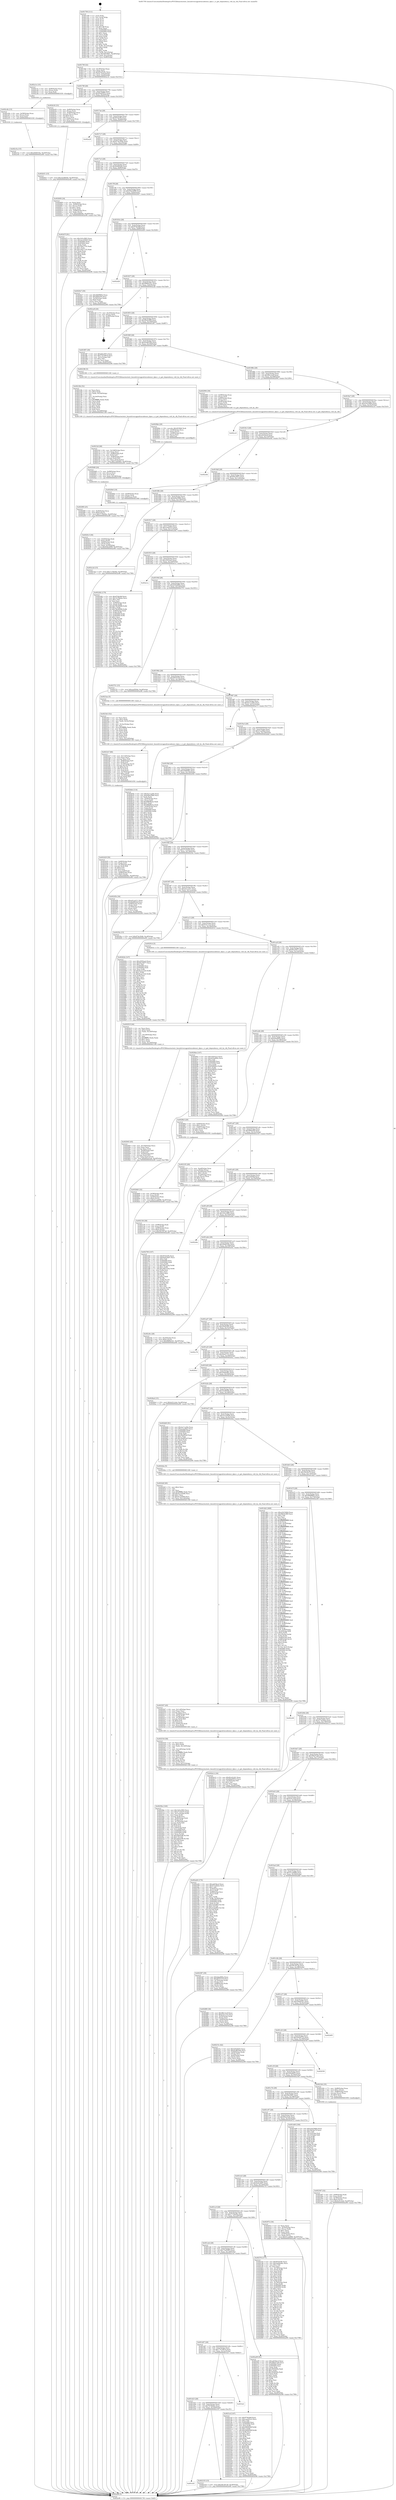 digraph "0x401700" {
  label = "0x401700 (/mnt/c/Users/mathe/Desktop/tcc/POCII/binaries/extr_linuxdriversgpudrmradeonci_dpm.c_ci_get_dependency_volt_by_clk_Final-ollvm.out::main(0))"
  labelloc = "t"
  node[shape=record]

  Entry [label="",width=0.3,height=0.3,shape=circle,fillcolor=black,style=filled]
  "0x40176f" [label="{
     0x40176f [32]\l
     | [instrs]\l
     &nbsp;&nbsp;0x40176f \<+6\>: mov -0xc8(%rbp),%eax\l
     &nbsp;&nbsp;0x401775 \<+2\>: mov %eax,%ecx\l
     &nbsp;&nbsp;0x401777 \<+6\>: sub $0x82cb5c81,%ecx\l
     &nbsp;&nbsp;0x40177d \<+6\>: mov %eax,-0xdc(%rbp)\l
     &nbsp;&nbsp;0x401783 \<+6\>: mov %ecx,-0xe0(%rbp)\l
     &nbsp;&nbsp;0x401789 \<+6\>: je 0000000000402c3c \<main+0x153c\>\l
  }"]
  "0x402c3c" [label="{
     0x402c3c [15]\l
     | [instrs]\l
     &nbsp;&nbsp;0x402c3c \<+4\>: mov -0x80(%rbp),%rax\l
     &nbsp;&nbsp;0x402c40 \<+3\>: mov (%rax),%rax\l
     &nbsp;&nbsp;0x402c43 \<+3\>: mov %rax,%rdi\l
     &nbsp;&nbsp;0x402c46 \<+5\>: call 0000000000401030 \<free@plt\>\l
     | [calls]\l
     &nbsp;&nbsp;0x401030 \{1\} (unknown)\l
  }"]
  "0x40178f" [label="{
     0x40178f [28]\l
     | [instrs]\l
     &nbsp;&nbsp;0x40178f \<+5\>: jmp 0000000000401794 \<main+0x94\>\l
     &nbsp;&nbsp;0x401794 \<+6\>: mov -0xdc(%rbp),%eax\l
     &nbsp;&nbsp;0x40179a \<+5\>: sub $0x84a69953,%eax\l
     &nbsp;&nbsp;0x40179f \<+6\>: mov %eax,-0xe4(%rbp)\l
     &nbsp;&nbsp;0x4017a5 \<+6\>: je 0000000000402b30 \<main+0x1430\>\l
  }"]
  Exit [label="",width=0.3,height=0.3,shape=circle,fillcolor=black,style=filled,peripheries=2]
  "0x402b30" [label="{
     0x402b30 [33]\l
     | [instrs]\l
     &nbsp;&nbsp;0x402b30 \<+4\>: mov -0x80(%rbp),%rax\l
     &nbsp;&nbsp;0x402b34 \<+3\>: mov (%rax),%rax\l
     &nbsp;&nbsp;0x402b37 \<+4\>: mov -0x40(%rbp),%rcx\l
     &nbsp;&nbsp;0x402b3b \<+3\>: movslq (%rcx),%rcx\l
     &nbsp;&nbsp;0x402b3e \<+4\>: shl $0x4,%rcx\l
     &nbsp;&nbsp;0x402b42 \<+3\>: add %rcx,%rax\l
     &nbsp;&nbsp;0x402b45 \<+4\>: mov 0x8(%rax),%rax\l
     &nbsp;&nbsp;0x402b49 \<+3\>: mov %rax,%rdi\l
     &nbsp;&nbsp;0x402b4c \<+5\>: call 0000000000401030 \<free@plt\>\l
     | [calls]\l
     &nbsp;&nbsp;0x401030 \{1\} (unknown)\l
  }"]
  "0x4017ab" [label="{
     0x4017ab [28]\l
     | [instrs]\l
     &nbsp;&nbsp;0x4017ab \<+5\>: jmp 00000000004017b0 \<main+0xb0\>\l
     &nbsp;&nbsp;0x4017b0 \<+6\>: mov -0xdc(%rbp),%eax\l
     &nbsp;&nbsp;0x4017b6 \<+5\>: sub $0x855dcff3,%eax\l
     &nbsp;&nbsp;0x4017bb \<+6\>: mov %eax,-0xe8(%rbp)\l
     &nbsp;&nbsp;0x4017c1 \<+6\>: je 0000000000402e29 \<main+0x1729\>\l
  }"]
  "0x402c5a" [label="{
     0x402c5a [15]\l
     | [instrs]\l
     &nbsp;&nbsp;0x402c5a \<+10\>: movl $0x2646534a,-0xc8(%rbp)\l
     &nbsp;&nbsp;0x402c64 \<+5\>: jmp 0000000000402e98 \<main+0x1798\>\l
  }"]
  "0x402e29" [label="{
     0x402e29\l
  }", style=dashed]
  "0x4017c7" [label="{
     0x4017c7 [28]\l
     | [instrs]\l
     &nbsp;&nbsp;0x4017c7 \<+5\>: jmp 00000000004017cc \<main+0xcc\>\l
     &nbsp;&nbsp;0x4017cc \<+6\>: mov -0xdc(%rbp),%eax\l
     &nbsp;&nbsp;0x4017d2 \<+5\>: sub $0x874e30db,%eax\l
     &nbsp;&nbsp;0x4017d7 \<+6\>: mov %eax,-0xec(%rbp)\l
     &nbsp;&nbsp;0x4017dd \<+6\>: je 0000000000402609 \<main+0xf09\>\l
  }"]
  "0x402c4b" [label="{
     0x402c4b [15]\l
     | [instrs]\l
     &nbsp;&nbsp;0x402c4b \<+4\>: mov -0x58(%rbp),%rax\l
     &nbsp;&nbsp;0x402c4f \<+3\>: mov (%rax),%rax\l
     &nbsp;&nbsp;0x402c52 \<+3\>: mov %rax,%rdi\l
     &nbsp;&nbsp;0x402c55 \<+5\>: call 0000000000401030 \<free@plt\>\l
     | [calls]\l
     &nbsp;&nbsp;0x401030 \{1\} (unknown)\l
  }"]
  "0x402609" [label="{
     0x402609 [34]\l
     | [instrs]\l
     &nbsp;&nbsp;0x402609 \<+2\>: xor %eax,%eax\l
     &nbsp;&nbsp;0x40260b \<+4\>: mov -0x68(%rbp),%rcx\l
     &nbsp;&nbsp;0x40260f \<+2\>: mov (%rcx),%edx\l
     &nbsp;&nbsp;0x402611 \<+3\>: sub $0x1,%eax\l
     &nbsp;&nbsp;0x402614 \<+2\>: sub %eax,%edx\l
     &nbsp;&nbsp;0x402616 \<+4\>: mov -0x68(%rbp),%rcx\l
     &nbsp;&nbsp;0x40261a \<+2\>: mov %edx,(%rcx)\l
     &nbsp;&nbsp;0x40261c \<+10\>: movl $0xe446f58c,-0xc8(%rbp)\l
     &nbsp;&nbsp;0x402626 \<+5\>: jmp 0000000000402e98 \<main+0x1798\>\l
  }"]
  "0x4017e3" [label="{
     0x4017e3 [28]\l
     | [instrs]\l
     &nbsp;&nbsp;0x4017e3 \<+5\>: jmp 00000000004017e8 \<main+0xe8\>\l
     &nbsp;&nbsp;0x4017e8 \<+6\>: mov -0xdc(%rbp),%eax\l
     &nbsp;&nbsp;0x4017ee \<+5\>: sub $0x8e6f82dd,%eax\l
     &nbsp;&nbsp;0x4017f3 \<+6\>: mov %eax,-0xf0(%rbp)\l
     &nbsp;&nbsp;0x4017f9 \<+6\>: je 000000000040247f \<main+0xd7f\>\l
  }"]
  "0x402b51" [label="{
     0x402b51 [15]\l
     | [instrs]\l
     &nbsp;&nbsp;0x402b51 \<+10\>: movl $0x32c6645b,-0xc8(%rbp)\l
     &nbsp;&nbsp;0x402b5b \<+5\>: jmp 0000000000402e98 \<main+0x1798\>\l
  }"]
  "0x40247f" [label="{
     0x40247f [91]\l
     | [instrs]\l
     &nbsp;&nbsp;0x40247f \<+5\>: mov $0x1b5c2983,%eax\l
     &nbsp;&nbsp;0x402484 \<+5\>: mov $0x3a1d3926,%ecx\l
     &nbsp;&nbsp;0x402489 \<+7\>: mov 0x405060,%edx\l
     &nbsp;&nbsp;0x402490 \<+7\>: mov 0x405064,%esi\l
     &nbsp;&nbsp;0x402497 \<+2\>: mov %edx,%edi\l
     &nbsp;&nbsp;0x402499 \<+6\>: sub $0x19dc1725,%edi\l
     &nbsp;&nbsp;0x40249f \<+3\>: sub $0x1,%edi\l
     &nbsp;&nbsp;0x4024a2 \<+6\>: add $0x19dc1725,%edi\l
     &nbsp;&nbsp;0x4024a8 \<+3\>: imul %edi,%edx\l
     &nbsp;&nbsp;0x4024ab \<+3\>: and $0x1,%edx\l
     &nbsp;&nbsp;0x4024ae \<+3\>: cmp $0x0,%edx\l
     &nbsp;&nbsp;0x4024b1 \<+4\>: sete %r8b\l
     &nbsp;&nbsp;0x4024b5 \<+3\>: cmp $0xa,%esi\l
     &nbsp;&nbsp;0x4024b8 \<+4\>: setl %r9b\l
     &nbsp;&nbsp;0x4024bc \<+3\>: mov %r8b,%r10b\l
     &nbsp;&nbsp;0x4024bf \<+3\>: and %r9b,%r10b\l
     &nbsp;&nbsp;0x4024c2 \<+3\>: xor %r9b,%r8b\l
     &nbsp;&nbsp;0x4024c5 \<+3\>: or %r8b,%r10b\l
     &nbsp;&nbsp;0x4024c8 \<+4\>: test $0x1,%r10b\l
     &nbsp;&nbsp;0x4024cc \<+3\>: cmovne %ecx,%eax\l
     &nbsp;&nbsp;0x4024cf \<+6\>: mov %eax,-0xc8(%rbp)\l
     &nbsp;&nbsp;0x4024d5 \<+5\>: jmp 0000000000402e98 \<main+0x1798\>\l
  }"]
  "0x4017ff" [label="{
     0x4017ff [28]\l
     | [instrs]\l
     &nbsp;&nbsp;0x4017ff \<+5\>: jmp 0000000000401804 \<main+0x104\>\l
     &nbsp;&nbsp;0x401804 \<+6\>: mov -0xdc(%rbp),%eax\l
     &nbsp;&nbsp;0x40180a \<+5\>: sub $0x93bcb999,%eax\l
     &nbsp;&nbsp;0x40180f \<+6\>: mov %eax,-0xf4(%rbp)\l
     &nbsp;&nbsp;0x401815 \<+6\>: je 00000000004020e7 \<main+0x9e7\>\l
  }"]
  "0x4029f0" [label="{
     0x4029f0 [25]\l
     | [instrs]\l
     &nbsp;&nbsp;0x4029f0 \<+4\>: mov -0x40(%rbp),%rcx\l
     &nbsp;&nbsp;0x4029f4 \<+6\>: movl $0x0,(%rcx)\l
     &nbsp;&nbsp;0x4029fa \<+10\>: movl $0x7178e44a,-0xc8(%rbp)\l
     &nbsp;&nbsp;0x402a04 \<+5\>: jmp 0000000000402e98 \<main+0x1798\>\l
  }"]
  "0x4020e7" [label="{
     0x4020e7 [30]\l
     | [instrs]\l
     &nbsp;&nbsp;0x4020e7 \<+5\>: mov $0x466f8802,%eax\l
     &nbsp;&nbsp;0x4020ec \<+5\>: mov $0x489ee94,%ecx\l
     &nbsp;&nbsp;0x4020f1 \<+3\>: mov -0x30(%rbp),%edx\l
     &nbsp;&nbsp;0x4020f4 \<+3\>: cmp $0x0,%edx\l
     &nbsp;&nbsp;0x4020f7 \<+3\>: cmove %ecx,%eax\l
     &nbsp;&nbsp;0x4020fa \<+6\>: mov %eax,-0xc8(%rbp)\l
     &nbsp;&nbsp;0x402100 \<+5\>: jmp 0000000000402e98 \<main+0x1798\>\l
  }"]
  "0x40181b" [label="{
     0x40181b [28]\l
     | [instrs]\l
     &nbsp;&nbsp;0x40181b \<+5\>: jmp 0000000000401820 \<main+0x120\>\l
     &nbsp;&nbsp;0x401820 \<+6\>: mov -0xdc(%rbp),%eax\l
     &nbsp;&nbsp;0x401826 \<+5\>: sub $0x974fc84f,%eax\l
     &nbsp;&nbsp;0x40182b \<+6\>: mov %eax,-0xf8(%rbp)\l
     &nbsp;&nbsp;0x401831 \<+6\>: je 0000000000402d26 \<main+0x1626\>\l
  }"]
  "0x4029d8" [label="{
     0x4029d8 [24]\l
     | [instrs]\l
     &nbsp;&nbsp;0x4029d8 \<+7\>: mov -0x98(%rbp),%rcx\l
     &nbsp;&nbsp;0x4029df \<+3\>: mov (%rcx),%rcx\l
     &nbsp;&nbsp;0x4029e2 \<+3\>: mov %rcx,%rdi\l
     &nbsp;&nbsp;0x4029e5 \<+6\>: mov %eax,-0x1d8(%rbp)\l
     &nbsp;&nbsp;0x4029eb \<+5\>: call 0000000000401030 \<free@plt\>\l
     | [calls]\l
     &nbsp;&nbsp;0x401030 \{1\} (unknown)\l
  }"]
  "0x402d26" [label="{
     0x402d26\l
  }", style=dashed]
  "0x401837" [label="{
     0x401837 [28]\l
     | [instrs]\l
     &nbsp;&nbsp;0x401837 \<+5\>: jmp 000000000040183c \<main+0x13c\>\l
     &nbsp;&nbsp;0x40183c \<+6\>: mov -0xdc(%rbp),%eax\l
     &nbsp;&nbsp;0x401842 \<+5\>: sub $0x9889a321,%eax\l
     &nbsp;&nbsp;0x401847 \<+6\>: mov %eax,-0xfc(%rbp)\l
     &nbsp;&nbsp;0x40184d \<+6\>: je 0000000000402ca8 \<main+0x15a8\>\l
  }"]
  "0x4029bb" [label="{
     0x4029bb [29]\l
     | [instrs]\l
     &nbsp;&nbsp;0x4029bb \<+10\>: movabs $0x4030b6,%rdi\l
     &nbsp;&nbsp;0x4029c5 \<+4\>: mov -0x48(%rbp),%rcx\l
     &nbsp;&nbsp;0x4029c9 \<+2\>: mov %eax,(%rcx)\l
     &nbsp;&nbsp;0x4029cb \<+4\>: mov -0x48(%rbp),%rcx\l
     &nbsp;&nbsp;0x4029cf \<+2\>: mov (%rcx),%esi\l
     &nbsp;&nbsp;0x4029d1 \<+2\>: mov $0x0,%al\l
     &nbsp;&nbsp;0x4029d3 \<+5\>: call 0000000000401040 \<printf@plt\>\l
     | [calls]\l
     &nbsp;&nbsp;0x401040 \{1\} (unknown)\l
  }"]
  "0x402ca8" [label="{
     0x402ca8 [24]\l
     | [instrs]\l
     &nbsp;&nbsp;0x402ca8 \<+7\>: mov -0xc0(%rbp),%rax\l
     &nbsp;&nbsp;0x402caf \<+2\>: mov (%rax),%eax\l
     &nbsp;&nbsp;0x402cb1 \<+4\>: lea -0x28(%rbp),%rsp\l
     &nbsp;&nbsp;0x402cb5 \<+1\>: pop %rbx\l
     &nbsp;&nbsp;0x402cb6 \<+2\>: pop %r12\l
     &nbsp;&nbsp;0x402cb8 \<+2\>: pop %r13\l
     &nbsp;&nbsp;0x402cba \<+2\>: pop %r14\l
     &nbsp;&nbsp;0x402cbc \<+2\>: pop %r15\l
     &nbsp;&nbsp;0x402cbe \<+1\>: pop %rbp\l
     &nbsp;&nbsp;0x402cbf \<+1\>: ret\l
  }"]
  "0x401853" [label="{
     0x401853 [28]\l
     | [instrs]\l
     &nbsp;&nbsp;0x401853 \<+5\>: jmp 0000000000401858 \<main+0x158\>\l
     &nbsp;&nbsp;0x401858 \<+6\>: mov -0xdc(%rbp),%eax\l
     &nbsp;&nbsp;0x40185e \<+5\>: sub $0x98e9c989,%eax\l
     &nbsp;&nbsp;0x401863 \<+6\>: mov %eax,-0x100(%rbp)\l
     &nbsp;&nbsp;0x401869 \<+6\>: je 0000000000401f87 \<main+0x887\>\l
  }"]
  "0x402945" [label="{
     0x402945 [45]\l
     | [instrs]\l
     &nbsp;&nbsp;0x402945 \<+6\>: mov -0x1d4(%rbp),%ecx\l
     &nbsp;&nbsp;0x40294b \<+3\>: imul %eax,%ecx\l
     &nbsp;&nbsp;0x40294e \<+3\>: movslq %ecx,%rdi\l
     &nbsp;&nbsp;0x402951 \<+4\>: mov -0x58(%rbp),%r8\l
     &nbsp;&nbsp;0x402955 \<+3\>: mov (%r8),%r8\l
     &nbsp;&nbsp;0x402958 \<+4\>: mov -0x50(%rbp),%r9\l
     &nbsp;&nbsp;0x40295c \<+3\>: movslq (%r9),%r9\l
     &nbsp;&nbsp;0x40295f \<+4\>: mov %rdi,(%r8,%r9,8)\l
     &nbsp;&nbsp;0x402963 \<+10\>: movl $0x692e5ceb,-0xc8(%rbp)\l
     &nbsp;&nbsp;0x40296d \<+5\>: jmp 0000000000402e98 \<main+0x1798\>\l
  }"]
  "0x401f87" [label="{
     0x401f87 [30]\l
     | [instrs]\l
     &nbsp;&nbsp;0x401f87 \<+5\>: mov $0xb9e1f872,%eax\l
     &nbsp;&nbsp;0x401f8c \<+5\>: mov $0x7747d816,%ecx\l
     &nbsp;&nbsp;0x401f91 \<+3\>: mov -0x31(%rbp),%dl\l
     &nbsp;&nbsp;0x401f94 \<+3\>: test $0x1,%dl\l
     &nbsp;&nbsp;0x401f97 \<+3\>: cmovne %ecx,%eax\l
     &nbsp;&nbsp;0x401f9a \<+6\>: mov %eax,-0xc8(%rbp)\l
     &nbsp;&nbsp;0x401fa0 \<+5\>: jmp 0000000000402e98 \<main+0x1798\>\l
  }"]
  "0x40186f" [label="{
     0x40186f [28]\l
     | [instrs]\l
     &nbsp;&nbsp;0x40186f \<+5\>: jmp 0000000000401874 \<main+0x174\>\l
     &nbsp;&nbsp;0x401874 \<+6\>: mov -0xdc(%rbp),%eax\l
     &nbsp;&nbsp;0x40187a \<+5\>: sub $0x9cd8254b,%eax\l
     &nbsp;&nbsp;0x40187f \<+6\>: mov %eax,-0x104(%rbp)\l
     &nbsp;&nbsp;0x401885 \<+6\>: je 0000000000402186 \<main+0xa86\>\l
  }"]
  "0x402919" [label="{
     0x402919 [44]\l
     | [instrs]\l
     &nbsp;&nbsp;0x402919 \<+2\>: xor %ecx,%ecx\l
     &nbsp;&nbsp;0x40291b \<+5\>: mov $0x2,%edx\l
     &nbsp;&nbsp;0x402920 \<+6\>: mov %edx,-0x1d0(%rbp)\l
     &nbsp;&nbsp;0x402926 \<+1\>: cltd\l
     &nbsp;&nbsp;0x402927 \<+6\>: mov -0x1d0(%rbp),%esi\l
     &nbsp;&nbsp;0x40292d \<+2\>: idiv %esi\l
     &nbsp;&nbsp;0x40292f \<+6\>: imul $0xfffffffe,%edx,%edx\l
     &nbsp;&nbsp;0x402935 \<+3\>: sub $0x1,%ecx\l
     &nbsp;&nbsp;0x402938 \<+2\>: sub %ecx,%edx\l
     &nbsp;&nbsp;0x40293a \<+6\>: mov %edx,-0x1d4(%rbp)\l
     &nbsp;&nbsp;0x402940 \<+5\>: call 0000000000401160 \<next_i\>\l
     | [calls]\l
     &nbsp;&nbsp;0x401160 \{1\} (/mnt/c/Users/mathe/Desktop/tcc/POCII/binaries/extr_linuxdriversgpudrmradeonci_dpm.c_ci_get_dependency_volt_by_clk_Final-ollvm.out::next_i)\l
  }"]
  "0x402186" [label="{
     0x402186 [5]\l
     | [instrs]\l
     &nbsp;&nbsp;0x402186 \<+5\>: call 0000000000401160 \<next_i\>\l
     | [calls]\l
     &nbsp;&nbsp;0x401160 \{1\} (/mnt/c/Users/mathe/Desktop/tcc/POCII/binaries/extr_linuxdriversgpudrmradeonci_dpm.c_ci_get_dependency_volt_by_clk_Final-ollvm.out::next_i)\l
  }"]
  "0x40188b" [label="{
     0x40188b [28]\l
     | [instrs]\l
     &nbsp;&nbsp;0x40188b \<+5\>: jmp 0000000000401890 \<main+0x190\>\l
     &nbsp;&nbsp;0x401890 \<+6\>: mov -0xdc(%rbp),%eax\l
     &nbsp;&nbsp;0x401896 \<+5\>: sub $0x9fb12a2f,%eax\l
     &nbsp;&nbsp;0x40189b \<+6\>: mov %eax,-0x108(%rbp)\l
     &nbsp;&nbsp;0x4018a1 \<+6\>: je 0000000000402994 \<main+0x1294\>\l
  }"]
  "0x4028d0" [label="{
     0x4028d0 [32]\l
     | [instrs]\l
     &nbsp;&nbsp;0x4028d0 \<+4\>: mov -0x58(%rbp),%rdi\l
     &nbsp;&nbsp;0x4028d4 \<+3\>: mov %rax,(%rdi)\l
     &nbsp;&nbsp;0x4028d7 \<+4\>: mov -0x50(%rbp),%rax\l
     &nbsp;&nbsp;0x4028db \<+6\>: movl $0x0,(%rax)\l
     &nbsp;&nbsp;0x4028e1 \<+10\>: movl $0x51cab896,-0xc8(%rbp)\l
     &nbsp;&nbsp;0x4028eb \<+5\>: jmp 0000000000402e98 \<main+0x1798\>\l
  }"]
  "0x402994" [label="{
     0x402994 [39]\l
     | [instrs]\l
     &nbsp;&nbsp;0x402994 \<+7\>: mov -0x98(%rbp),%rax\l
     &nbsp;&nbsp;0x40299b \<+3\>: mov (%rax),%rdi\l
     &nbsp;&nbsp;0x40299e \<+4\>: mov -0x80(%rbp),%rax\l
     &nbsp;&nbsp;0x4029a2 \<+3\>: mov (%rax),%rsi\l
     &nbsp;&nbsp;0x4029a5 \<+7\>: mov -0xa8(%rbp),%rax\l
     &nbsp;&nbsp;0x4029ac \<+3\>: mov (%rax),%rdx\l
     &nbsp;&nbsp;0x4029af \<+4\>: mov -0x58(%rbp),%rax\l
     &nbsp;&nbsp;0x4029b3 \<+3\>: mov (%rax),%rcx\l
     &nbsp;&nbsp;0x4029b6 \<+5\>: call 0000000000401240 \<ci_get_dependency_volt_by_clk\>\l
     | [calls]\l
     &nbsp;&nbsp;0x401240 \{1\} (/mnt/c/Users/mathe/Desktop/tcc/POCII/binaries/extr_linuxdriversgpudrmradeonci_dpm.c_ci_get_dependency_volt_by_clk_Final-ollvm.out::ci_get_dependency_volt_by_clk)\l
  }"]
  "0x4018a7" [label="{
     0x4018a7 [28]\l
     | [instrs]\l
     &nbsp;&nbsp;0x4018a7 \<+5\>: jmp 00000000004018ac \<main+0x1ac\>\l
     &nbsp;&nbsp;0x4018ac \<+6\>: mov -0xdc(%rbp),%eax\l
     &nbsp;&nbsp;0x4018b2 \<+5\>: sub $0xa5d19d6d,%eax\l
     &nbsp;&nbsp;0x4018b7 \<+6\>: mov %eax,-0x10c(%rbp)\l
     &nbsp;&nbsp;0x4018bd \<+6\>: je 0000000000402cc0 \<main+0x15c0\>\l
  }"]
  "0x40256e" [label="{
     0x40256e [140]\l
     | [instrs]\l
     &nbsp;&nbsp;0x40256e \<+5\>: mov $0x1b5c2983,%ecx\l
     &nbsp;&nbsp;0x402573 \<+5\>: mov $0xe715dc63,%edx\l
     &nbsp;&nbsp;0x402578 \<+7\>: mov -0x1cc(%rbp),%r9d\l
     &nbsp;&nbsp;0x40257f \<+4\>: imul %eax,%r9d\l
     &nbsp;&nbsp;0x402583 \<+3\>: movslq %r9d,%rsi\l
     &nbsp;&nbsp;0x402586 \<+4\>: mov -0x80(%rbp),%rdi\l
     &nbsp;&nbsp;0x40258a \<+3\>: mov (%rdi),%rdi\l
     &nbsp;&nbsp;0x40258d \<+4\>: mov -0x78(%rbp),%r8\l
     &nbsp;&nbsp;0x402591 \<+3\>: movslq (%r8),%r8\l
     &nbsp;&nbsp;0x402594 \<+4\>: shl $0x4,%r8\l
     &nbsp;&nbsp;0x402598 \<+3\>: add %r8,%rdi\l
     &nbsp;&nbsp;0x40259b \<+4\>: mov 0x8(%rdi),%rdi\l
     &nbsp;&nbsp;0x40259f \<+4\>: mov %rsi,0x8(%rdi)\l
     &nbsp;&nbsp;0x4025a3 \<+7\>: mov 0x405060,%eax\l
     &nbsp;&nbsp;0x4025aa \<+8\>: mov 0x405064,%r9d\l
     &nbsp;&nbsp;0x4025b2 \<+3\>: mov %eax,%r10d\l
     &nbsp;&nbsp;0x4025b5 \<+7\>: sub $0xafde03f8,%r10d\l
     &nbsp;&nbsp;0x4025bc \<+4\>: sub $0x1,%r10d\l
     &nbsp;&nbsp;0x4025c0 \<+7\>: add $0xafde03f8,%r10d\l
     &nbsp;&nbsp;0x4025c7 \<+4\>: imul %r10d,%eax\l
     &nbsp;&nbsp;0x4025cb \<+3\>: and $0x1,%eax\l
     &nbsp;&nbsp;0x4025ce \<+3\>: cmp $0x0,%eax\l
     &nbsp;&nbsp;0x4025d1 \<+4\>: sete %r11b\l
     &nbsp;&nbsp;0x4025d5 \<+4\>: cmp $0xa,%r9d\l
     &nbsp;&nbsp;0x4025d9 \<+3\>: setl %bl\l
     &nbsp;&nbsp;0x4025dc \<+3\>: mov %r11b,%r14b\l
     &nbsp;&nbsp;0x4025df \<+3\>: and %bl,%r14b\l
     &nbsp;&nbsp;0x4025e2 \<+3\>: xor %bl,%r11b\l
     &nbsp;&nbsp;0x4025e5 \<+3\>: or %r11b,%r14b\l
     &nbsp;&nbsp;0x4025e8 \<+4\>: test $0x1,%r14b\l
     &nbsp;&nbsp;0x4025ec \<+3\>: cmovne %edx,%ecx\l
     &nbsp;&nbsp;0x4025ef \<+6\>: mov %ecx,-0xc8(%rbp)\l
     &nbsp;&nbsp;0x4025f5 \<+5\>: jmp 0000000000402e98 \<main+0x1798\>\l
  }"]
  "0x402cc0" [label="{
     0x402cc0\l
  }", style=dashed]
  "0x4018c3" [label="{
     0x4018c3 [28]\l
     | [instrs]\l
     &nbsp;&nbsp;0x4018c3 \<+5\>: jmp 00000000004018c8 \<main+0x1c8\>\l
     &nbsp;&nbsp;0x4018c8 \<+6\>: mov -0xdc(%rbp),%eax\l
     &nbsp;&nbsp;0x4018ce \<+5\>: sub $0xad43facd,%eax\l
     &nbsp;&nbsp;0x4018d3 \<+6\>: mov %eax,-0x110(%rbp)\l
     &nbsp;&nbsp;0x4018d9 \<+6\>: je 0000000000402e4b \<main+0x174b\>\l
  }"]
  "0x402534" [label="{
     0x402534 [58]\l
     | [instrs]\l
     &nbsp;&nbsp;0x402534 \<+2\>: xor %ecx,%ecx\l
     &nbsp;&nbsp;0x402536 \<+5\>: mov $0x2,%edx\l
     &nbsp;&nbsp;0x40253b \<+6\>: mov %edx,-0x1c8(%rbp)\l
     &nbsp;&nbsp;0x402541 \<+1\>: cltd\l
     &nbsp;&nbsp;0x402542 \<+7\>: mov -0x1c8(%rbp),%r9d\l
     &nbsp;&nbsp;0x402549 \<+3\>: idiv %r9d\l
     &nbsp;&nbsp;0x40254c \<+6\>: imul $0xfffffffe,%edx,%edx\l
     &nbsp;&nbsp;0x402552 \<+3\>: mov %ecx,%r10d\l
     &nbsp;&nbsp;0x402555 \<+3\>: sub %edx,%r10d\l
     &nbsp;&nbsp;0x402558 \<+2\>: mov %ecx,%edx\l
     &nbsp;&nbsp;0x40255a \<+3\>: sub $0x1,%edx\l
     &nbsp;&nbsp;0x40255d \<+3\>: add %edx,%r10d\l
     &nbsp;&nbsp;0x402560 \<+3\>: sub %r10d,%ecx\l
     &nbsp;&nbsp;0x402563 \<+6\>: mov %ecx,-0x1cc(%rbp)\l
     &nbsp;&nbsp;0x402569 \<+5\>: call 0000000000401160 \<next_i\>\l
     | [calls]\l
     &nbsp;&nbsp;0x401160 \{1\} (/mnt/c/Users/mathe/Desktop/tcc/POCII/binaries/extr_linuxdriversgpudrmradeonci_dpm.c_ci_get_dependency_volt_by_clk_Final-ollvm.out::next_i)\l
  }"]
  "0x402e4b" [label="{
     0x402e4b\l
  }", style=dashed]
  "0x4018df" [label="{
     0x4018df [28]\l
     | [instrs]\l
     &nbsp;&nbsp;0x4018df \<+5\>: jmp 00000000004018e4 \<main+0x1e4\>\l
     &nbsp;&nbsp;0x4018e4 \<+6\>: mov -0xdc(%rbp),%eax\l
     &nbsp;&nbsp;0x4018ea \<+5\>: sub $0xb9e1f872,%eax\l
     &nbsp;&nbsp;0x4018ef \<+6\>: mov %eax,-0x114(%rbp)\l
     &nbsp;&nbsp;0x4018f5 \<+6\>: je 00000000004020b0 \<main+0x9b0\>\l
  }"]
  "0x402507" [label="{
     0x402507 [45]\l
     | [instrs]\l
     &nbsp;&nbsp;0x402507 \<+6\>: mov -0x1c4(%rbp),%ecx\l
     &nbsp;&nbsp;0x40250d \<+3\>: imul %eax,%ecx\l
     &nbsp;&nbsp;0x402510 \<+3\>: movslq %ecx,%rsi\l
     &nbsp;&nbsp;0x402513 \<+4\>: mov -0x80(%rbp),%rdi\l
     &nbsp;&nbsp;0x402517 \<+3\>: mov (%rdi),%rdi\l
     &nbsp;&nbsp;0x40251a \<+4\>: mov -0x78(%rbp),%r8\l
     &nbsp;&nbsp;0x40251e \<+3\>: movslq (%r8),%r8\l
     &nbsp;&nbsp;0x402521 \<+4\>: shl $0x4,%r8\l
     &nbsp;&nbsp;0x402525 \<+3\>: add %r8,%rdi\l
     &nbsp;&nbsp;0x402528 \<+4\>: mov 0x8(%rdi),%rdi\l
     &nbsp;&nbsp;0x40252c \<+3\>: mov %rsi,(%rdi)\l
     &nbsp;&nbsp;0x40252f \<+5\>: call 0000000000401160 \<next_i\>\l
     | [calls]\l
     &nbsp;&nbsp;0x401160 \{1\} (/mnt/c/Users/mathe/Desktop/tcc/POCII/binaries/extr_linuxdriversgpudrmradeonci_dpm.c_ci_get_dependency_volt_by_clk_Final-ollvm.out::next_i)\l
  }"]
  "0x4020b0" [label="{
     0x4020b0 [19]\l
     | [instrs]\l
     &nbsp;&nbsp;0x4020b0 \<+7\>: mov -0xb8(%rbp),%rax\l
     &nbsp;&nbsp;0x4020b7 \<+3\>: mov (%rax),%rax\l
     &nbsp;&nbsp;0x4020ba \<+4\>: mov 0x8(%rax),%rdi\l
     &nbsp;&nbsp;0x4020be \<+5\>: call 0000000000401060 \<atoi@plt\>\l
     | [calls]\l
     &nbsp;&nbsp;0x401060 \{1\} (unknown)\l
  }"]
  "0x4018fb" [label="{
     0x4018fb [28]\l
     | [instrs]\l
     &nbsp;&nbsp;0x4018fb \<+5\>: jmp 0000000000401900 \<main+0x200\>\l
     &nbsp;&nbsp;0x401900 \<+6\>: mov -0xdc(%rbp),%eax\l
     &nbsp;&nbsp;0x401906 \<+5\>: sub $0xbd0e59b6,%eax\l
     &nbsp;&nbsp;0x40190b \<+6\>: mov %eax,-0x118(%rbp)\l
     &nbsp;&nbsp;0x401911 \<+6\>: je 0000000000402c2d \<main+0x152d\>\l
  }"]
  "0x4024df" [label="{
     0x4024df [40]\l
     | [instrs]\l
     &nbsp;&nbsp;0x4024df \<+5\>: mov $0x2,%ecx\l
     &nbsp;&nbsp;0x4024e4 \<+1\>: cltd\l
     &nbsp;&nbsp;0x4024e5 \<+2\>: idiv %ecx\l
     &nbsp;&nbsp;0x4024e7 \<+6\>: imul $0xfffffffe,%edx,%ecx\l
     &nbsp;&nbsp;0x4024ed \<+6\>: add $0x4cc220d6,%ecx\l
     &nbsp;&nbsp;0x4024f3 \<+3\>: add $0x1,%ecx\l
     &nbsp;&nbsp;0x4024f6 \<+6\>: sub $0x4cc220d6,%ecx\l
     &nbsp;&nbsp;0x4024fc \<+6\>: mov %ecx,-0x1c4(%rbp)\l
     &nbsp;&nbsp;0x402502 \<+5\>: call 0000000000401160 \<next_i\>\l
     | [calls]\l
     &nbsp;&nbsp;0x401160 \{1\} (/mnt/c/Users/mathe/Desktop/tcc/POCII/binaries/extr_linuxdriversgpudrmradeonci_dpm.c_ci_get_dependency_volt_by_clk_Final-ollvm.out::next_i)\l
  }"]
  "0x402c2d" [label="{
     0x402c2d [15]\l
     | [instrs]\l
     &nbsp;&nbsp;0x402c2d \<+10\>: movl $0x7178e44a,-0xc8(%rbp)\l
     &nbsp;&nbsp;0x402c37 \<+5\>: jmp 0000000000402e98 \<main+0x1798\>\l
  }"]
  "0x401917" [label="{
     0x401917 [28]\l
     | [instrs]\l
     &nbsp;&nbsp;0x401917 \<+5\>: jmp 000000000040191c \<main+0x21c\>\l
     &nbsp;&nbsp;0x40191c \<+6\>: mov -0xdc(%rbp),%eax\l
     &nbsp;&nbsp;0x401922 \<+5\>: sub $0xcaad25c2,%eax\l
     &nbsp;&nbsp;0x401927 \<+6\>: mov %eax,-0x11c(%rbp)\l
     &nbsp;&nbsp;0x40192d \<+6\>: je 0000000000402282 \<main+0xb82\>\l
  }"]
  "0x402429" [label="{
     0x402429 [50]\l
     | [instrs]\l
     &nbsp;&nbsp;0x402429 \<+4\>: mov -0x80(%rbp),%rdi\l
     &nbsp;&nbsp;0x40242d \<+3\>: mov (%rdi),%rdi\l
     &nbsp;&nbsp;0x402430 \<+4\>: mov -0x78(%rbp),%r8\l
     &nbsp;&nbsp;0x402434 \<+3\>: movslq (%r8),%r8\l
     &nbsp;&nbsp;0x402437 \<+4\>: shl $0x4,%r8\l
     &nbsp;&nbsp;0x40243b \<+3\>: add %r8,%rdi\l
     &nbsp;&nbsp;0x40243e \<+4\>: mov %rax,0x8(%rdi)\l
     &nbsp;&nbsp;0x402442 \<+4\>: mov -0x68(%rbp),%rax\l
     &nbsp;&nbsp;0x402446 \<+6\>: movl $0x0,(%rax)\l
     &nbsp;&nbsp;0x40244c \<+10\>: movl $0xe446f58c,-0xc8(%rbp)\l
     &nbsp;&nbsp;0x402456 \<+5\>: jmp 0000000000402e98 \<main+0x1798\>\l
  }"]
  "0x402282" [label="{
     0x402282 [179]\l
     | [instrs]\l
     &nbsp;&nbsp;0x402282 \<+5\>: mov $0x974fc84f,%eax\l
     &nbsp;&nbsp;0x402287 \<+5\>: mov $0x7b7fb6da,%ecx\l
     &nbsp;&nbsp;0x40228c \<+2\>: mov $0x1,%dl\l
     &nbsp;&nbsp;0x40228e \<+2\>: xor %esi,%esi\l
     &nbsp;&nbsp;0x402290 \<+7\>: mov -0x90(%rbp),%rdi\l
     &nbsp;&nbsp;0x402297 \<+3\>: mov (%rdi),%r8d\l
     &nbsp;&nbsp;0x40229a \<+7\>: add $0x78c40908,%r8d\l
     &nbsp;&nbsp;0x4022a1 \<+4\>: add $0x1,%r8d\l
     &nbsp;&nbsp;0x4022a5 \<+7\>: sub $0x78c40908,%r8d\l
     &nbsp;&nbsp;0x4022ac \<+7\>: mov -0x90(%rbp),%rdi\l
     &nbsp;&nbsp;0x4022b3 \<+3\>: mov %r8d,(%rdi)\l
     &nbsp;&nbsp;0x4022b6 \<+8\>: mov 0x405060,%r8d\l
     &nbsp;&nbsp;0x4022be \<+8\>: mov 0x405064,%r9d\l
     &nbsp;&nbsp;0x4022c6 \<+3\>: sub $0x1,%esi\l
     &nbsp;&nbsp;0x4022c9 \<+3\>: mov %r8d,%r10d\l
     &nbsp;&nbsp;0x4022cc \<+3\>: add %esi,%r10d\l
     &nbsp;&nbsp;0x4022cf \<+4\>: imul %r10d,%r8d\l
     &nbsp;&nbsp;0x4022d3 \<+4\>: and $0x1,%r8d\l
     &nbsp;&nbsp;0x4022d7 \<+4\>: cmp $0x0,%r8d\l
     &nbsp;&nbsp;0x4022db \<+4\>: sete %r11b\l
     &nbsp;&nbsp;0x4022df \<+4\>: cmp $0xa,%r9d\l
     &nbsp;&nbsp;0x4022e3 \<+3\>: setl %bl\l
     &nbsp;&nbsp;0x4022e6 \<+3\>: mov %r11b,%r14b\l
     &nbsp;&nbsp;0x4022e9 \<+4\>: xor $0xff,%r14b\l
     &nbsp;&nbsp;0x4022ed \<+3\>: mov %bl,%r15b\l
     &nbsp;&nbsp;0x4022f0 \<+4\>: xor $0xff,%r15b\l
     &nbsp;&nbsp;0x4022f4 \<+3\>: xor $0x0,%dl\l
     &nbsp;&nbsp;0x4022f7 \<+3\>: mov %r14b,%r12b\l
     &nbsp;&nbsp;0x4022fa \<+4\>: and $0x0,%r12b\l
     &nbsp;&nbsp;0x4022fe \<+3\>: and %dl,%r11b\l
     &nbsp;&nbsp;0x402301 \<+3\>: mov %r15b,%r13b\l
     &nbsp;&nbsp;0x402304 \<+4\>: and $0x0,%r13b\l
     &nbsp;&nbsp;0x402308 \<+2\>: and %dl,%bl\l
     &nbsp;&nbsp;0x40230a \<+3\>: or %r11b,%r12b\l
     &nbsp;&nbsp;0x40230d \<+3\>: or %bl,%r13b\l
     &nbsp;&nbsp;0x402310 \<+3\>: xor %r13b,%r12b\l
     &nbsp;&nbsp;0x402313 \<+3\>: or %r15b,%r14b\l
     &nbsp;&nbsp;0x402316 \<+4\>: xor $0xff,%r14b\l
     &nbsp;&nbsp;0x40231a \<+3\>: or $0x0,%dl\l
     &nbsp;&nbsp;0x40231d \<+3\>: and %dl,%r14b\l
     &nbsp;&nbsp;0x402320 \<+3\>: or %r14b,%r12b\l
     &nbsp;&nbsp;0x402323 \<+4\>: test $0x1,%r12b\l
     &nbsp;&nbsp;0x402327 \<+3\>: cmovne %ecx,%eax\l
     &nbsp;&nbsp;0x40232a \<+6\>: mov %eax,-0xc8(%rbp)\l
     &nbsp;&nbsp;0x402330 \<+5\>: jmp 0000000000402e98 \<main+0x1798\>\l
  }"]
  "0x401933" [label="{
     0x401933 [28]\l
     | [instrs]\l
     &nbsp;&nbsp;0x401933 \<+5\>: jmp 0000000000401938 \<main+0x238\>\l
     &nbsp;&nbsp;0x401938 \<+6\>: mov -0xdc(%rbp),%eax\l
     &nbsp;&nbsp;0x40193e \<+5\>: sub $0xcf293aa3,%eax\l
     &nbsp;&nbsp;0x401943 \<+6\>: mov %eax,-0x120(%rbp)\l
     &nbsp;&nbsp;0x401949 \<+6\>: je 0000000000402e1a \<main+0x171a\>\l
  }"]
  "0x4023e7" [label="{
     0x4023e7 [66]\l
     | [instrs]\l
     &nbsp;&nbsp;0x4023e7 \<+6\>: mov -0x1c0(%rbp),%ecx\l
     &nbsp;&nbsp;0x4023ed \<+3\>: imul %eax,%ecx\l
     &nbsp;&nbsp;0x4023f0 \<+3\>: movslq %ecx,%r8\l
     &nbsp;&nbsp;0x4023f3 \<+4\>: mov -0x80(%rbp),%r9\l
     &nbsp;&nbsp;0x4023f7 \<+3\>: mov (%r9),%r9\l
     &nbsp;&nbsp;0x4023fa \<+4\>: mov -0x78(%rbp),%r10\l
     &nbsp;&nbsp;0x4023fe \<+3\>: movslq (%r10),%r10\l
     &nbsp;&nbsp;0x402401 \<+4\>: shl $0x4,%r10\l
     &nbsp;&nbsp;0x402405 \<+3\>: add %r10,%r9\l
     &nbsp;&nbsp;0x402408 \<+3\>: mov %r8,(%r9)\l
     &nbsp;&nbsp;0x40240b \<+4\>: mov -0x70(%rbp),%r8\l
     &nbsp;&nbsp;0x40240f \<+7\>: movl $0x1,(%r8)\l
     &nbsp;&nbsp;0x402416 \<+4\>: mov -0x70(%rbp),%r8\l
     &nbsp;&nbsp;0x40241a \<+3\>: movslq (%r8),%r8\l
     &nbsp;&nbsp;0x40241d \<+4\>: shl $0x4,%r8\l
     &nbsp;&nbsp;0x402421 \<+3\>: mov %r8,%rdi\l
     &nbsp;&nbsp;0x402424 \<+5\>: call 0000000000401050 \<malloc@plt\>\l
     | [calls]\l
     &nbsp;&nbsp;0x401050 \{1\} (unknown)\l
  }"]
  "0x402e1a" [label="{
     0x402e1a\l
  }", style=dashed]
  "0x40194f" [label="{
     0x40194f [28]\l
     | [instrs]\l
     &nbsp;&nbsp;0x40194f \<+5\>: jmp 0000000000401954 \<main+0x254\>\l
     &nbsp;&nbsp;0x401954 \<+6\>: mov -0xdc(%rbp),%eax\l
     &nbsp;&nbsp;0x40195a \<+5\>: sub $0xd25bd842,%eax\l
     &nbsp;&nbsp;0x40195f \<+6\>: mov %eax,-0x124(%rbp)\l
     &nbsp;&nbsp;0x401965 \<+6\>: je 0000000000402751 \<main+0x1051\>\l
  }"]
  "0x4023b3" [label="{
     0x4023b3 [52]\l
     | [instrs]\l
     &nbsp;&nbsp;0x4023b3 \<+2\>: xor %ecx,%ecx\l
     &nbsp;&nbsp;0x4023b5 \<+5\>: mov $0x2,%edx\l
     &nbsp;&nbsp;0x4023ba \<+6\>: mov %edx,-0x1bc(%rbp)\l
     &nbsp;&nbsp;0x4023c0 \<+1\>: cltd\l
     &nbsp;&nbsp;0x4023c1 \<+6\>: mov -0x1bc(%rbp),%esi\l
     &nbsp;&nbsp;0x4023c7 \<+2\>: idiv %esi\l
     &nbsp;&nbsp;0x4023c9 \<+6\>: imul $0xfffffffe,%edx,%edx\l
     &nbsp;&nbsp;0x4023cf \<+2\>: mov %ecx,%edi\l
     &nbsp;&nbsp;0x4023d1 \<+2\>: sub %edx,%edi\l
     &nbsp;&nbsp;0x4023d3 \<+2\>: mov %ecx,%edx\l
     &nbsp;&nbsp;0x4023d5 \<+3\>: sub $0x1,%edx\l
     &nbsp;&nbsp;0x4023d8 \<+2\>: add %edx,%edi\l
     &nbsp;&nbsp;0x4023da \<+2\>: sub %edi,%ecx\l
     &nbsp;&nbsp;0x4023dc \<+6\>: mov %ecx,-0x1c0(%rbp)\l
     &nbsp;&nbsp;0x4023e2 \<+5\>: call 0000000000401160 \<next_i\>\l
     | [calls]\l
     &nbsp;&nbsp;0x401160 \{1\} (/mnt/c/Users/mathe/Desktop/tcc/POCII/binaries/extr_linuxdriversgpudrmradeonci_dpm.c_ci_get_dependency_volt_by_clk_Final-ollvm.out::next_i)\l
  }"]
  "0x402751" [label="{
     0x402751 [15]\l
     | [instrs]\l
     &nbsp;&nbsp;0x402751 \<+10\>: movl $0xaad504d,-0xc8(%rbp)\l
     &nbsp;&nbsp;0x40275b \<+5\>: jmp 0000000000402e98 \<main+0x1798\>\l
  }"]
  "0x40196b" [label="{
     0x40196b [28]\l
     | [instrs]\l
     &nbsp;&nbsp;0x40196b \<+5\>: jmp 0000000000401970 \<main+0x270\>\l
     &nbsp;&nbsp;0x401970 \<+6\>: mov -0xdc(%rbp),%eax\l
     &nbsp;&nbsp;0x401976 \<+5\>: sub $0xd97f1516,%eax\l
     &nbsp;&nbsp;0x40197b \<+6\>: mov %eax,-0x128(%rbp)\l
     &nbsp;&nbsp;0x401981 \<+6\>: je 00000000004023ae \<main+0xcae\>\l
  }"]
  "0x402367" [label="{
     0x402367 [32]\l
     | [instrs]\l
     &nbsp;&nbsp;0x402367 \<+4\>: mov -0x80(%rbp),%rdi\l
     &nbsp;&nbsp;0x40236b \<+3\>: mov %rax,(%rdi)\l
     &nbsp;&nbsp;0x40236e \<+4\>: mov -0x78(%rbp),%rax\l
     &nbsp;&nbsp;0x402372 \<+6\>: movl $0x0,(%rax)\l
     &nbsp;&nbsp;0x402378 \<+10\>: movl $0x4cf1c2ed,-0xc8(%rbp)\l
     &nbsp;&nbsp;0x402382 \<+5\>: jmp 0000000000402e98 \<main+0x1798\>\l
  }"]
  "0x4023ae" [label="{
     0x4023ae [5]\l
     | [instrs]\l
     &nbsp;&nbsp;0x4023ae \<+5\>: call 0000000000401160 \<next_i\>\l
     | [calls]\l
     &nbsp;&nbsp;0x401160 \{1\} (/mnt/c/Users/mathe/Desktop/tcc/POCII/binaries/extr_linuxdriversgpudrmradeonci_dpm.c_ci_get_dependency_volt_by_clk_Final-ollvm.out::next_i)\l
  }"]
  "0x401987" [label="{
     0x401987 [28]\l
     | [instrs]\l
     &nbsp;&nbsp;0x401987 \<+5\>: jmp 000000000040198c \<main+0x28c\>\l
     &nbsp;&nbsp;0x40198c \<+6\>: mov -0xdc(%rbp),%eax\l
     &nbsp;&nbsp;0x401992 \<+5\>: sub $0xda11a2bb,%eax\l
     &nbsp;&nbsp;0x401997 \<+6\>: mov %eax,-0x12c(%rbp)\l
     &nbsp;&nbsp;0x40199d \<+6\>: je 0000000000402e73 \<main+0x1773\>\l
  }"]
  "0x401d3f" [label="{
     0x401d3f\l
  }", style=dashed]
  "0x402e73" [label="{
     0x402e73\l
  }", style=dashed]
  "0x4019a3" [label="{
     0x4019a3 [28]\l
     | [instrs]\l
     &nbsp;&nbsp;0x4019a3 \<+5\>: jmp 00000000004019a8 \<main+0x2a8\>\l
     &nbsp;&nbsp;0x4019a8 \<+6\>: mov -0xdc(%rbp),%eax\l
     &nbsp;&nbsp;0x4019ae \<+5\>: sub $0xe1aa28a2,%eax\l
     &nbsp;&nbsp;0x4019b3 \<+6\>: mov %eax,-0x130(%rbp)\l
     &nbsp;&nbsp;0x4019b9 \<+6\>: je 0000000000402bbb \<main+0x14bb\>\l
  }"]
  "0x402335" [label="{
     0x402335 [15]\l
     | [instrs]\l
     &nbsp;&nbsp;0x402335 \<+10\>: movl $0x581567a6,-0xc8(%rbp)\l
     &nbsp;&nbsp;0x40233f \<+5\>: jmp 0000000000402e98 \<main+0x1798\>\l
  }"]
  "0x402bbb" [label="{
     0x402bbb [114]\l
     | [instrs]\l
     &nbsp;&nbsp;0x402bbb \<+5\>: mov $0xda11a2bb,%eax\l
     &nbsp;&nbsp;0x402bc0 \<+5\>: mov $0xbd0e59b6,%ecx\l
     &nbsp;&nbsp;0x402bc5 \<+2\>: xor %edx,%edx\l
     &nbsp;&nbsp;0x402bc7 \<+4\>: mov -0x40(%rbp),%rsi\l
     &nbsp;&nbsp;0x402bcb \<+2\>: mov (%rsi),%edi\l
     &nbsp;&nbsp;0x402bcd \<+6\>: add $0x688d8e2e,%edi\l
     &nbsp;&nbsp;0x402bd3 \<+3\>: add $0x1,%edi\l
     &nbsp;&nbsp;0x402bd6 \<+6\>: sub $0x688d8e2e,%edi\l
     &nbsp;&nbsp;0x402bdc \<+4\>: mov -0x40(%rbp),%rsi\l
     &nbsp;&nbsp;0x402be0 \<+2\>: mov %edi,(%rsi)\l
     &nbsp;&nbsp;0x402be2 \<+7\>: mov 0x405060,%edi\l
     &nbsp;&nbsp;0x402be9 \<+8\>: mov 0x405064,%r8d\l
     &nbsp;&nbsp;0x402bf1 \<+3\>: sub $0x1,%edx\l
     &nbsp;&nbsp;0x402bf4 \<+3\>: mov %edi,%r9d\l
     &nbsp;&nbsp;0x402bf7 \<+3\>: add %edx,%r9d\l
     &nbsp;&nbsp;0x402bfa \<+4\>: imul %r9d,%edi\l
     &nbsp;&nbsp;0x402bfe \<+3\>: and $0x1,%edi\l
     &nbsp;&nbsp;0x402c01 \<+3\>: cmp $0x0,%edi\l
     &nbsp;&nbsp;0x402c04 \<+4\>: sete %r10b\l
     &nbsp;&nbsp;0x402c08 \<+4\>: cmp $0xa,%r8d\l
     &nbsp;&nbsp;0x402c0c \<+4\>: setl %r11b\l
     &nbsp;&nbsp;0x402c10 \<+3\>: mov %r10b,%bl\l
     &nbsp;&nbsp;0x402c13 \<+3\>: and %r11b,%bl\l
     &nbsp;&nbsp;0x402c16 \<+3\>: xor %r11b,%r10b\l
     &nbsp;&nbsp;0x402c19 \<+3\>: or %r10b,%bl\l
     &nbsp;&nbsp;0x402c1c \<+3\>: test $0x1,%bl\l
     &nbsp;&nbsp;0x402c1f \<+3\>: cmovne %ecx,%eax\l
     &nbsp;&nbsp;0x402c22 \<+6\>: mov %eax,-0xc8(%rbp)\l
     &nbsp;&nbsp;0x402c28 \<+5\>: jmp 0000000000402e98 \<main+0x1798\>\l
  }"]
  "0x4019bf" [label="{
     0x4019bf [28]\l
     | [instrs]\l
     &nbsp;&nbsp;0x4019bf \<+5\>: jmp 00000000004019c4 \<main+0x2c4\>\l
     &nbsp;&nbsp;0x4019c4 \<+6\>: mov -0xdc(%rbp),%eax\l
     &nbsp;&nbsp;0x4019ca \<+5\>: sub $0xe446f58c,%eax\l
     &nbsp;&nbsp;0x4019cf \<+6\>: mov %eax,-0x134(%rbp)\l
     &nbsp;&nbsp;0x4019d5 \<+6\>: je 000000000040245b \<main+0xd5b\>\l
  }"]
  "0x401d23" [label="{
     0x401d23 [28]\l
     | [instrs]\l
     &nbsp;&nbsp;0x401d23 \<+5\>: jmp 0000000000401d28 \<main+0x628\>\l
     &nbsp;&nbsp;0x401d28 \<+6\>: mov -0xdc(%rbp),%eax\l
     &nbsp;&nbsp;0x401d2e \<+5\>: sub $0x7b7fb6da,%eax\l
     &nbsp;&nbsp;0x401d33 \<+6\>: mov %eax,-0x1b0(%rbp)\l
     &nbsp;&nbsp;0x401d39 \<+6\>: je 0000000000402335 \<main+0xc35\>\l
  }"]
  "0x40245b" [label="{
     0x40245b [36]\l
     | [instrs]\l
     &nbsp;&nbsp;0x40245b \<+5\>: mov $0xed1ce211,%eax\l
     &nbsp;&nbsp;0x402460 \<+5\>: mov $0x8e6f82dd,%ecx\l
     &nbsp;&nbsp;0x402465 \<+4\>: mov -0x68(%rbp),%rdx\l
     &nbsp;&nbsp;0x402469 \<+2\>: mov (%rdx),%esi\l
     &nbsp;&nbsp;0x40246b \<+4\>: mov -0x70(%rbp),%rdx\l
     &nbsp;&nbsp;0x40246f \<+2\>: cmp (%rdx),%esi\l
     &nbsp;&nbsp;0x402471 \<+3\>: cmovl %ecx,%eax\l
     &nbsp;&nbsp;0x402474 \<+6\>: mov %eax,-0xc8(%rbp)\l
     &nbsp;&nbsp;0x40247a \<+5\>: jmp 0000000000402e98 \<main+0x1798\>\l
  }"]
  "0x4019db" [label="{
     0x4019db [28]\l
     | [instrs]\l
     &nbsp;&nbsp;0x4019db \<+5\>: jmp 00000000004019e0 \<main+0x2e0\>\l
     &nbsp;&nbsp;0x4019e0 \<+6\>: mov -0xdc(%rbp),%eax\l
     &nbsp;&nbsp;0x4019e6 \<+5\>: sub $0xe715dc63,%eax\l
     &nbsp;&nbsp;0x4019eb \<+6\>: mov %eax,-0x138(%rbp)\l
     &nbsp;&nbsp;0x4019f1 \<+6\>: je 00000000004025fa \<main+0xefa\>\l
  }"]
  "0x401fa5" [label="{
     0x401fa5\l
  }", style=dashed]
  "0x4025fa" [label="{
     0x4025fa [15]\l
     | [instrs]\l
     &nbsp;&nbsp;0x4025fa \<+10\>: movl $0x874e30db,-0xc8(%rbp)\l
     &nbsp;&nbsp;0x402604 \<+5\>: jmp 0000000000402e98 \<main+0x1798\>\l
  }"]
  "0x4019f7" [label="{
     0x4019f7 [28]\l
     | [instrs]\l
     &nbsp;&nbsp;0x4019f7 \<+5\>: jmp 00000000004019fc \<main+0x2fc\>\l
     &nbsp;&nbsp;0x4019fc \<+6\>: mov -0xdc(%rbp),%eax\l
     &nbsp;&nbsp;0x401a02 \<+5\>: sub $0xed1ce211,%eax\l
     &nbsp;&nbsp;0x401a07 \<+6\>: mov %eax,-0x13c(%rbp)\l
     &nbsp;&nbsp;0x401a0d \<+6\>: je 000000000040262b \<main+0xf2b\>\l
  }"]
  "0x401d07" [label="{
     0x401d07 [28]\l
     | [instrs]\l
     &nbsp;&nbsp;0x401d07 \<+5\>: jmp 0000000000401d0c \<main+0x60c\>\l
     &nbsp;&nbsp;0x401d0c \<+6\>: mov -0xdc(%rbp),%eax\l
     &nbsp;&nbsp;0x401d12 \<+5\>: sub $0x7747d816,%eax\l
     &nbsp;&nbsp;0x401d17 \<+6\>: mov %eax,-0x1ac(%rbp)\l
     &nbsp;&nbsp;0x401d1d \<+6\>: je 0000000000401fa5 \<main+0x8a5\>\l
  }"]
  "0x40262b" [label="{
     0x40262b [147]\l
     | [instrs]\l
     &nbsp;&nbsp;0x40262b \<+5\>: mov $0xcf293aa3,%eax\l
     &nbsp;&nbsp;0x402630 \<+5\>: mov $0xf4a35677,%ecx\l
     &nbsp;&nbsp;0x402635 \<+2\>: mov $0x1,%dl\l
     &nbsp;&nbsp;0x402637 \<+7\>: mov 0x405060,%esi\l
     &nbsp;&nbsp;0x40263e \<+7\>: mov 0x405064,%edi\l
     &nbsp;&nbsp;0x402645 \<+3\>: mov %esi,%r8d\l
     &nbsp;&nbsp;0x402648 \<+7\>: add $0x9cae1224,%r8d\l
     &nbsp;&nbsp;0x40264f \<+4\>: sub $0x1,%r8d\l
     &nbsp;&nbsp;0x402653 \<+7\>: sub $0x9cae1224,%r8d\l
     &nbsp;&nbsp;0x40265a \<+4\>: imul %r8d,%esi\l
     &nbsp;&nbsp;0x40265e \<+3\>: and $0x1,%esi\l
     &nbsp;&nbsp;0x402661 \<+3\>: cmp $0x0,%esi\l
     &nbsp;&nbsp;0x402664 \<+4\>: sete %r9b\l
     &nbsp;&nbsp;0x402668 \<+3\>: cmp $0xa,%edi\l
     &nbsp;&nbsp;0x40266b \<+4\>: setl %r10b\l
     &nbsp;&nbsp;0x40266f \<+3\>: mov %r9b,%r11b\l
     &nbsp;&nbsp;0x402672 \<+4\>: xor $0xff,%r11b\l
     &nbsp;&nbsp;0x402676 \<+3\>: mov %r10b,%bl\l
     &nbsp;&nbsp;0x402679 \<+3\>: xor $0xff,%bl\l
     &nbsp;&nbsp;0x40267c \<+3\>: xor $0x0,%dl\l
     &nbsp;&nbsp;0x40267f \<+3\>: mov %r11b,%r14b\l
     &nbsp;&nbsp;0x402682 \<+4\>: and $0x0,%r14b\l
     &nbsp;&nbsp;0x402686 \<+3\>: and %dl,%r9b\l
     &nbsp;&nbsp;0x402689 \<+3\>: mov %bl,%r15b\l
     &nbsp;&nbsp;0x40268c \<+4\>: and $0x0,%r15b\l
     &nbsp;&nbsp;0x402690 \<+3\>: and %dl,%r10b\l
     &nbsp;&nbsp;0x402693 \<+3\>: or %r9b,%r14b\l
     &nbsp;&nbsp;0x402696 \<+3\>: or %r10b,%r15b\l
     &nbsp;&nbsp;0x402699 \<+3\>: xor %r15b,%r14b\l
     &nbsp;&nbsp;0x40269c \<+3\>: or %bl,%r11b\l
     &nbsp;&nbsp;0x40269f \<+4\>: xor $0xff,%r11b\l
     &nbsp;&nbsp;0x4026a3 \<+3\>: or $0x0,%dl\l
     &nbsp;&nbsp;0x4026a6 \<+3\>: and %dl,%r11b\l
     &nbsp;&nbsp;0x4026a9 \<+3\>: or %r11b,%r14b\l
     &nbsp;&nbsp;0x4026ac \<+4\>: test $0x1,%r14b\l
     &nbsp;&nbsp;0x4026b0 \<+3\>: cmovne %ecx,%eax\l
     &nbsp;&nbsp;0x4026b3 \<+6\>: mov %eax,-0xc8(%rbp)\l
     &nbsp;&nbsp;0x4026b9 \<+5\>: jmp 0000000000402e98 \<main+0x1798\>\l
  }"]
  "0x401a13" [label="{
     0x401a13 [28]\l
     | [instrs]\l
     &nbsp;&nbsp;0x401a13 \<+5\>: jmp 0000000000401a18 \<main+0x318\>\l
     &nbsp;&nbsp;0x401a18 \<+6\>: mov -0xdc(%rbp),%eax\l
     &nbsp;&nbsp;0x401a1e \<+5\>: sub $0xf141c1e2,%eax\l
     &nbsp;&nbsp;0x401a23 \<+6\>: mov %eax,-0x140(%rbp)\l
     &nbsp;&nbsp;0x401a29 \<+6\>: je 0000000000402914 \<main+0x1214\>\l
  }"]
  "0x4021ef" [label="{
     0x4021ef [147]\l
     | [instrs]\l
     &nbsp;&nbsp;0x4021ef \<+5\>: mov $0x974fc84f,%eax\l
     &nbsp;&nbsp;0x4021f4 \<+5\>: mov $0xcaad25c2,%ecx\l
     &nbsp;&nbsp;0x4021f9 \<+2\>: mov $0x1,%dl\l
     &nbsp;&nbsp;0x4021fb \<+7\>: mov 0x405060,%esi\l
     &nbsp;&nbsp;0x402202 \<+7\>: mov 0x405064,%edi\l
     &nbsp;&nbsp;0x402209 \<+3\>: mov %esi,%r8d\l
     &nbsp;&nbsp;0x40220c \<+7\>: sub $0x2064040f,%r8d\l
     &nbsp;&nbsp;0x402213 \<+4\>: sub $0x1,%r8d\l
     &nbsp;&nbsp;0x402217 \<+7\>: add $0x2064040f,%r8d\l
     &nbsp;&nbsp;0x40221e \<+4\>: imul %r8d,%esi\l
     &nbsp;&nbsp;0x402222 \<+3\>: and $0x1,%esi\l
     &nbsp;&nbsp;0x402225 \<+3\>: cmp $0x0,%esi\l
     &nbsp;&nbsp;0x402228 \<+4\>: sete %r9b\l
     &nbsp;&nbsp;0x40222c \<+3\>: cmp $0xa,%edi\l
     &nbsp;&nbsp;0x40222f \<+4\>: setl %r10b\l
     &nbsp;&nbsp;0x402233 \<+3\>: mov %r9b,%r11b\l
     &nbsp;&nbsp;0x402236 \<+4\>: xor $0xff,%r11b\l
     &nbsp;&nbsp;0x40223a \<+3\>: mov %r10b,%bl\l
     &nbsp;&nbsp;0x40223d \<+3\>: xor $0xff,%bl\l
     &nbsp;&nbsp;0x402240 \<+3\>: xor $0x0,%dl\l
     &nbsp;&nbsp;0x402243 \<+3\>: mov %r11b,%r14b\l
     &nbsp;&nbsp;0x402246 \<+4\>: and $0x0,%r14b\l
     &nbsp;&nbsp;0x40224a \<+3\>: and %dl,%r9b\l
     &nbsp;&nbsp;0x40224d \<+3\>: mov %bl,%r15b\l
     &nbsp;&nbsp;0x402250 \<+4\>: and $0x0,%r15b\l
     &nbsp;&nbsp;0x402254 \<+3\>: and %dl,%r10b\l
     &nbsp;&nbsp;0x402257 \<+3\>: or %r9b,%r14b\l
     &nbsp;&nbsp;0x40225a \<+3\>: or %r10b,%r15b\l
     &nbsp;&nbsp;0x40225d \<+3\>: xor %r15b,%r14b\l
     &nbsp;&nbsp;0x402260 \<+3\>: or %bl,%r11b\l
     &nbsp;&nbsp;0x402263 \<+4\>: xor $0xff,%r11b\l
     &nbsp;&nbsp;0x402267 \<+3\>: or $0x0,%dl\l
     &nbsp;&nbsp;0x40226a \<+3\>: and %dl,%r11b\l
     &nbsp;&nbsp;0x40226d \<+3\>: or %r11b,%r14b\l
     &nbsp;&nbsp;0x402270 \<+4\>: test $0x1,%r14b\l
     &nbsp;&nbsp;0x402274 \<+3\>: cmovne %ecx,%eax\l
     &nbsp;&nbsp;0x402277 \<+6\>: mov %eax,-0xc8(%rbp)\l
     &nbsp;&nbsp;0x40227d \<+5\>: jmp 0000000000402e98 \<main+0x1798\>\l
  }"]
  "0x402914" [label="{
     0x402914 [5]\l
     | [instrs]\l
     &nbsp;&nbsp;0x402914 \<+5\>: call 0000000000401160 \<next_i\>\l
     | [calls]\l
     &nbsp;&nbsp;0x401160 \{1\} (/mnt/c/Users/mathe/Desktop/tcc/POCII/binaries/extr_linuxdriversgpudrmradeonci_dpm.c_ci_get_dependency_volt_by_clk_Final-ollvm.out::next_i)\l
  }"]
  "0x401a2f" [label="{
     0x401a2f [28]\l
     | [instrs]\l
     &nbsp;&nbsp;0x401a2f \<+5\>: jmp 0000000000401a34 \<main+0x334\>\l
     &nbsp;&nbsp;0x401a34 \<+6\>: mov -0xdc(%rbp),%eax\l
     &nbsp;&nbsp;0x401a3a \<+5\>: sub $0xf4a35677,%eax\l
     &nbsp;&nbsp;0x401a3f \<+6\>: mov %eax,-0x144(%rbp)\l
     &nbsp;&nbsp;0x401a45 \<+6\>: je 00000000004026be \<main+0xfbe\>\l
  }"]
  "0x401ceb" [label="{
     0x401ceb [28]\l
     | [instrs]\l
     &nbsp;&nbsp;0x401ceb \<+5\>: jmp 0000000000401cf0 \<main+0x5f0\>\l
     &nbsp;&nbsp;0x401cf0 \<+6\>: mov -0xdc(%rbp),%eax\l
     &nbsp;&nbsp;0x401cf6 \<+5\>: sub $0x73a958f3,%eax\l
     &nbsp;&nbsp;0x401cfb \<+6\>: mov %eax,-0x1a8(%rbp)\l
     &nbsp;&nbsp;0x401d01 \<+6\>: je 00000000004021ef \<main+0xaef\>\l
  }"]
  "0x4026be" [label="{
     0x4026be [147]\l
     | [instrs]\l
     &nbsp;&nbsp;0x4026be \<+5\>: mov $0xcf293aa3,%eax\l
     &nbsp;&nbsp;0x4026c3 \<+5\>: mov $0xd25bd842,%ecx\l
     &nbsp;&nbsp;0x4026c8 \<+2\>: mov $0x1,%dl\l
     &nbsp;&nbsp;0x4026ca \<+7\>: mov 0x405060,%esi\l
     &nbsp;&nbsp;0x4026d1 \<+7\>: mov 0x405064,%edi\l
     &nbsp;&nbsp;0x4026d8 \<+3\>: mov %esi,%r8d\l
     &nbsp;&nbsp;0x4026db \<+7\>: sub $0x63660fc2,%r8d\l
     &nbsp;&nbsp;0x4026e2 \<+4\>: sub $0x1,%r8d\l
     &nbsp;&nbsp;0x4026e6 \<+7\>: add $0x63660fc2,%r8d\l
     &nbsp;&nbsp;0x4026ed \<+4\>: imul %r8d,%esi\l
     &nbsp;&nbsp;0x4026f1 \<+3\>: and $0x1,%esi\l
     &nbsp;&nbsp;0x4026f4 \<+3\>: cmp $0x0,%esi\l
     &nbsp;&nbsp;0x4026f7 \<+4\>: sete %r9b\l
     &nbsp;&nbsp;0x4026fb \<+3\>: cmp $0xa,%edi\l
     &nbsp;&nbsp;0x4026fe \<+4\>: setl %r10b\l
     &nbsp;&nbsp;0x402702 \<+3\>: mov %r9b,%r11b\l
     &nbsp;&nbsp;0x402705 \<+4\>: xor $0xff,%r11b\l
     &nbsp;&nbsp;0x402709 \<+3\>: mov %r10b,%bl\l
     &nbsp;&nbsp;0x40270c \<+3\>: xor $0xff,%bl\l
     &nbsp;&nbsp;0x40270f \<+3\>: xor $0x0,%dl\l
     &nbsp;&nbsp;0x402712 \<+3\>: mov %r11b,%r14b\l
     &nbsp;&nbsp;0x402715 \<+4\>: and $0x0,%r14b\l
     &nbsp;&nbsp;0x402719 \<+3\>: and %dl,%r9b\l
     &nbsp;&nbsp;0x40271c \<+3\>: mov %bl,%r15b\l
     &nbsp;&nbsp;0x40271f \<+4\>: and $0x0,%r15b\l
     &nbsp;&nbsp;0x402723 \<+3\>: and %dl,%r10b\l
     &nbsp;&nbsp;0x402726 \<+3\>: or %r9b,%r14b\l
     &nbsp;&nbsp;0x402729 \<+3\>: or %r10b,%r15b\l
     &nbsp;&nbsp;0x40272c \<+3\>: xor %r15b,%r14b\l
     &nbsp;&nbsp;0x40272f \<+3\>: or %bl,%r11b\l
     &nbsp;&nbsp;0x402732 \<+4\>: xor $0xff,%r11b\l
     &nbsp;&nbsp;0x402736 \<+3\>: or $0x0,%dl\l
     &nbsp;&nbsp;0x402739 \<+3\>: and %dl,%r11b\l
     &nbsp;&nbsp;0x40273c \<+3\>: or %r11b,%r14b\l
     &nbsp;&nbsp;0x40273f \<+4\>: test $0x1,%r14b\l
     &nbsp;&nbsp;0x402743 \<+3\>: cmovne %ecx,%eax\l
     &nbsp;&nbsp;0x402746 \<+6\>: mov %eax,-0xc8(%rbp)\l
     &nbsp;&nbsp;0x40274c \<+5\>: jmp 0000000000402e98 \<main+0x1798\>\l
  }"]
  "0x401a4b" [label="{
     0x401a4b [28]\l
     | [instrs]\l
     &nbsp;&nbsp;0x401a4b \<+5\>: jmp 0000000000401a50 \<main+0x350\>\l
     &nbsp;&nbsp;0x401a50 \<+6\>: mov -0xdc(%rbp),%eax\l
     &nbsp;&nbsp;0x401a56 \<+5\>: sub $0xfabe890a,%eax\l
     &nbsp;&nbsp;0x401a5b \<+6\>: mov %eax,-0x148(%rbp)\l
     &nbsp;&nbsp;0x401a61 \<+6\>: je 00000000004028b3 \<main+0x11b3\>\l
  }"]
  "0x402a09" [label="{
     0x402a09 [91]\l
     | [instrs]\l
     &nbsp;&nbsp;0x402a09 \<+5\>: mov $0xad43facd,%eax\l
     &nbsp;&nbsp;0x402a0e \<+5\>: mov $0x49b47a4d,%ecx\l
     &nbsp;&nbsp;0x402a13 \<+7\>: mov 0x405060,%edx\l
     &nbsp;&nbsp;0x402a1a \<+7\>: mov 0x405064,%esi\l
     &nbsp;&nbsp;0x402a21 \<+2\>: mov %edx,%edi\l
     &nbsp;&nbsp;0x402a23 \<+6\>: add $0x393bf29a,%edi\l
     &nbsp;&nbsp;0x402a29 \<+3\>: sub $0x1,%edi\l
     &nbsp;&nbsp;0x402a2c \<+6\>: sub $0x393bf29a,%edi\l
     &nbsp;&nbsp;0x402a32 \<+3\>: imul %edi,%edx\l
     &nbsp;&nbsp;0x402a35 \<+3\>: and $0x1,%edx\l
     &nbsp;&nbsp;0x402a38 \<+3\>: cmp $0x0,%edx\l
     &nbsp;&nbsp;0x402a3b \<+4\>: sete %r8b\l
     &nbsp;&nbsp;0x402a3f \<+3\>: cmp $0xa,%esi\l
     &nbsp;&nbsp;0x402a42 \<+4\>: setl %r9b\l
     &nbsp;&nbsp;0x402a46 \<+3\>: mov %r8b,%r10b\l
     &nbsp;&nbsp;0x402a49 \<+3\>: and %r9b,%r10b\l
     &nbsp;&nbsp;0x402a4c \<+3\>: xor %r9b,%r8b\l
     &nbsp;&nbsp;0x402a4f \<+3\>: or %r8b,%r10b\l
     &nbsp;&nbsp;0x402a52 \<+4\>: test $0x1,%r10b\l
     &nbsp;&nbsp;0x402a56 \<+3\>: cmovne %ecx,%eax\l
     &nbsp;&nbsp;0x402a59 \<+6\>: mov %eax,-0xc8(%rbp)\l
     &nbsp;&nbsp;0x402a5f \<+5\>: jmp 0000000000402e98 \<main+0x1798\>\l
  }"]
  "0x4028b3" [label="{
     0x4028b3 [29]\l
     | [instrs]\l
     &nbsp;&nbsp;0x4028b3 \<+4\>: mov -0x60(%rbp),%rax\l
     &nbsp;&nbsp;0x4028b7 \<+6\>: movl $0x1,(%rax)\l
     &nbsp;&nbsp;0x4028bd \<+4\>: mov -0x60(%rbp),%rax\l
     &nbsp;&nbsp;0x4028c1 \<+3\>: movslq (%rax),%rax\l
     &nbsp;&nbsp;0x4028c4 \<+4\>: shl $0x3,%rax\l
     &nbsp;&nbsp;0x4028c8 \<+3\>: mov %rax,%rdi\l
     &nbsp;&nbsp;0x4028cb \<+5\>: call 0000000000401050 \<malloc@plt\>\l
     | [calls]\l
     &nbsp;&nbsp;0x401050 \{1\} (unknown)\l
  }"]
  "0x401a67" [label="{
     0x401a67 [28]\l
     | [instrs]\l
     &nbsp;&nbsp;0x401a67 \<+5\>: jmp 0000000000401a6c \<main+0x36c\>\l
     &nbsp;&nbsp;0x401a6c \<+6\>: mov -0xdc(%rbp),%eax\l
     &nbsp;&nbsp;0x401a72 \<+5\>: sub $0x489ee94,%eax\l
     &nbsp;&nbsp;0x401a77 \<+6\>: mov %eax,-0x14c(%rbp)\l
     &nbsp;&nbsp;0x401a7d \<+6\>: je 0000000000402105 \<main+0xa05\>\l
  }"]
  "0x401ccf" [label="{
     0x401ccf [28]\l
     | [instrs]\l
     &nbsp;&nbsp;0x401ccf \<+5\>: jmp 0000000000401cd4 \<main+0x5d4\>\l
     &nbsp;&nbsp;0x401cd4 \<+6\>: mov -0xdc(%rbp),%eax\l
     &nbsp;&nbsp;0x401cda \<+5\>: sub $0x7178e44a,%eax\l
     &nbsp;&nbsp;0x401cdf \<+6\>: mov %eax,-0x1a4(%rbp)\l
     &nbsp;&nbsp;0x401ce5 \<+6\>: je 0000000000402a09 \<main+0x1309\>\l
  }"]
  "0x402105" [label="{
     0x402105 [49]\l
     | [instrs]\l
     &nbsp;&nbsp;0x402105 \<+7\>: mov -0xa8(%rbp),%rax\l
     &nbsp;&nbsp;0x40210c \<+7\>: movq $0x64,(%rax)\l
     &nbsp;&nbsp;0x402113 \<+7\>: mov -0xa0(%rbp),%rax\l
     &nbsp;&nbsp;0x40211a \<+6\>: movl $0x1,(%rax)\l
     &nbsp;&nbsp;0x402120 \<+7\>: mov -0xa0(%rbp),%rax\l
     &nbsp;&nbsp;0x402127 \<+3\>: movslq (%rax),%rax\l
     &nbsp;&nbsp;0x40212a \<+4\>: shl $0x2,%rax\l
     &nbsp;&nbsp;0x40212e \<+3\>: mov %rax,%rdi\l
     &nbsp;&nbsp;0x402131 \<+5\>: call 0000000000401050 \<malloc@plt\>\l
     | [calls]\l
     &nbsp;&nbsp;0x401050 \{1\} (unknown)\l
  }"]
  "0x401a83" [label="{
     0x401a83 [28]\l
     | [instrs]\l
     &nbsp;&nbsp;0x401a83 \<+5\>: jmp 0000000000401a88 \<main+0x388\>\l
     &nbsp;&nbsp;0x401a88 \<+6\>: mov -0xdc(%rbp),%eax\l
     &nbsp;&nbsp;0x401a8e \<+5\>: sub $0xaad504d,%eax\l
     &nbsp;&nbsp;0x401a93 \<+6\>: mov %eax,-0x150(%rbp)\l
     &nbsp;&nbsp;0x401a99 \<+6\>: je 0000000000402760 \<main+0x1060\>\l
  }"]
  "0x4027f3" [label="{
     0x4027f3 [177]\l
     | [instrs]\l
     &nbsp;&nbsp;0x4027f3 \<+5\>: mov $0x855dcff3,%eax\l
     &nbsp;&nbsp;0x4027f8 \<+5\>: mov $0x2e6de46c,%ecx\l
     &nbsp;&nbsp;0x4027fd \<+2\>: mov $0x1,%dl\l
     &nbsp;&nbsp;0x4027ff \<+2\>: xor %esi,%esi\l
     &nbsp;&nbsp;0x402801 \<+4\>: mov -0x78(%rbp),%rdi\l
     &nbsp;&nbsp;0x402805 \<+3\>: mov (%rdi),%r8d\l
     &nbsp;&nbsp;0x402808 \<+3\>: mov %esi,%r9d\l
     &nbsp;&nbsp;0x40280b \<+3\>: sub %r8d,%r9d\l
     &nbsp;&nbsp;0x40280e \<+3\>: mov %esi,%r8d\l
     &nbsp;&nbsp;0x402811 \<+4\>: sub $0x1,%r8d\l
     &nbsp;&nbsp;0x402815 \<+3\>: add %r8d,%r9d\l
     &nbsp;&nbsp;0x402818 \<+3\>: mov %esi,%r8d\l
     &nbsp;&nbsp;0x40281b \<+3\>: sub %r9d,%r8d\l
     &nbsp;&nbsp;0x40281e \<+4\>: mov -0x78(%rbp),%rdi\l
     &nbsp;&nbsp;0x402822 \<+3\>: mov %r8d,(%rdi)\l
     &nbsp;&nbsp;0x402825 \<+8\>: mov 0x405060,%r8d\l
     &nbsp;&nbsp;0x40282d \<+8\>: mov 0x405064,%r9d\l
     &nbsp;&nbsp;0x402835 \<+3\>: sub $0x1,%esi\l
     &nbsp;&nbsp;0x402838 \<+3\>: mov %r8d,%r10d\l
     &nbsp;&nbsp;0x40283b \<+3\>: add %esi,%r10d\l
     &nbsp;&nbsp;0x40283e \<+4\>: imul %r10d,%r8d\l
     &nbsp;&nbsp;0x402842 \<+4\>: and $0x1,%r8d\l
     &nbsp;&nbsp;0x402846 \<+4\>: cmp $0x0,%r8d\l
     &nbsp;&nbsp;0x40284a \<+4\>: sete %r11b\l
     &nbsp;&nbsp;0x40284e \<+4\>: cmp $0xa,%r9d\l
     &nbsp;&nbsp;0x402852 \<+3\>: setl %bl\l
     &nbsp;&nbsp;0x402855 \<+3\>: mov %r11b,%r14b\l
     &nbsp;&nbsp;0x402858 \<+4\>: xor $0xff,%r14b\l
     &nbsp;&nbsp;0x40285c \<+3\>: mov %bl,%r15b\l
     &nbsp;&nbsp;0x40285f \<+4\>: xor $0xff,%r15b\l
     &nbsp;&nbsp;0x402863 \<+3\>: xor $0x1,%dl\l
     &nbsp;&nbsp;0x402866 \<+3\>: mov %r14b,%r12b\l
     &nbsp;&nbsp;0x402869 \<+4\>: and $0xff,%r12b\l
     &nbsp;&nbsp;0x40286d \<+3\>: and %dl,%r11b\l
     &nbsp;&nbsp;0x402870 \<+3\>: mov %r15b,%r13b\l
     &nbsp;&nbsp;0x402873 \<+4\>: and $0xff,%r13b\l
     &nbsp;&nbsp;0x402877 \<+2\>: and %dl,%bl\l
     &nbsp;&nbsp;0x402879 \<+3\>: or %r11b,%r12b\l
     &nbsp;&nbsp;0x40287c \<+3\>: or %bl,%r13b\l
     &nbsp;&nbsp;0x40287f \<+3\>: xor %r13b,%r12b\l
     &nbsp;&nbsp;0x402882 \<+3\>: or %r15b,%r14b\l
     &nbsp;&nbsp;0x402885 \<+4\>: xor $0xff,%r14b\l
     &nbsp;&nbsp;0x402889 \<+3\>: or $0x1,%dl\l
     &nbsp;&nbsp;0x40288c \<+3\>: and %dl,%r14b\l
     &nbsp;&nbsp;0x40288f \<+3\>: or %r14b,%r12b\l
     &nbsp;&nbsp;0x402892 \<+4\>: test $0x1,%r12b\l
     &nbsp;&nbsp;0x402896 \<+3\>: cmovne %ecx,%eax\l
     &nbsp;&nbsp;0x402899 \<+6\>: mov %eax,-0xc8(%rbp)\l
     &nbsp;&nbsp;0x40289f \<+5\>: jmp 0000000000402e98 \<main+0x1798\>\l
  }"]
  "0x402760" [label="{
     0x402760 [147]\l
     | [instrs]\l
     &nbsp;&nbsp;0x402760 \<+5\>: mov $0x855dcff3,%eax\l
     &nbsp;&nbsp;0x402765 \<+5\>: mov $0x6a9c4dd7,%ecx\l
     &nbsp;&nbsp;0x40276a \<+2\>: mov $0x1,%dl\l
     &nbsp;&nbsp;0x40276c \<+7\>: mov 0x405060,%esi\l
     &nbsp;&nbsp;0x402773 \<+7\>: mov 0x405064,%edi\l
     &nbsp;&nbsp;0x40277a \<+3\>: mov %esi,%r8d\l
     &nbsp;&nbsp;0x40277d \<+7\>: sub $0x30612e4a,%r8d\l
     &nbsp;&nbsp;0x402784 \<+4\>: sub $0x1,%r8d\l
     &nbsp;&nbsp;0x402788 \<+7\>: add $0x30612e4a,%r8d\l
     &nbsp;&nbsp;0x40278f \<+4\>: imul %r8d,%esi\l
     &nbsp;&nbsp;0x402793 \<+3\>: and $0x1,%esi\l
     &nbsp;&nbsp;0x402796 \<+3\>: cmp $0x0,%esi\l
     &nbsp;&nbsp;0x402799 \<+4\>: sete %r9b\l
     &nbsp;&nbsp;0x40279d \<+3\>: cmp $0xa,%edi\l
     &nbsp;&nbsp;0x4027a0 \<+4\>: setl %r10b\l
     &nbsp;&nbsp;0x4027a4 \<+3\>: mov %r9b,%r11b\l
     &nbsp;&nbsp;0x4027a7 \<+4\>: xor $0xff,%r11b\l
     &nbsp;&nbsp;0x4027ab \<+3\>: mov %r10b,%bl\l
     &nbsp;&nbsp;0x4027ae \<+3\>: xor $0xff,%bl\l
     &nbsp;&nbsp;0x4027b1 \<+3\>: xor $0x1,%dl\l
     &nbsp;&nbsp;0x4027b4 \<+3\>: mov %r11b,%r14b\l
     &nbsp;&nbsp;0x4027b7 \<+4\>: and $0xff,%r14b\l
     &nbsp;&nbsp;0x4027bb \<+3\>: and %dl,%r9b\l
     &nbsp;&nbsp;0x4027be \<+3\>: mov %bl,%r15b\l
     &nbsp;&nbsp;0x4027c1 \<+4\>: and $0xff,%r15b\l
     &nbsp;&nbsp;0x4027c5 \<+3\>: and %dl,%r10b\l
     &nbsp;&nbsp;0x4027c8 \<+3\>: or %r9b,%r14b\l
     &nbsp;&nbsp;0x4027cb \<+3\>: or %r10b,%r15b\l
     &nbsp;&nbsp;0x4027ce \<+3\>: xor %r15b,%r14b\l
     &nbsp;&nbsp;0x4027d1 \<+3\>: or %bl,%r11b\l
     &nbsp;&nbsp;0x4027d4 \<+4\>: xor $0xff,%r11b\l
     &nbsp;&nbsp;0x4027d8 \<+3\>: or $0x1,%dl\l
     &nbsp;&nbsp;0x4027db \<+3\>: and %dl,%r11b\l
     &nbsp;&nbsp;0x4027de \<+3\>: or %r11b,%r14b\l
     &nbsp;&nbsp;0x4027e1 \<+4\>: test $0x1,%r14b\l
     &nbsp;&nbsp;0x4027e5 \<+3\>: cmovne %ecx,%eax\l
     &nbsp;&nbsp;0x4027e8 \<+6\>: mov %eax,-0xc8(%rbp)\l
     &nbsp;&nbsp;0x4027ee \<+5\>: jmp 0000000000402e98 \<main+0x1798\>\l
  }"]
  "0x401a9f" [label="{
     0x401a9f [28]\l
     | [instrs]\l
     &nbsp;&nbsp;0x401a9f \<+5\>: jmp 0000000000401aa4 \<main+0x3a4\>\l
     &nbsp;&nbsp;0x401aa4 \<+6\>: mov -0xdc(%rbp),%eax\l
     &nbsp;&nbsp;0x401aaa \<+5\>: sub $0x1b5c2983,%eax\l
     &nbsp;&nbsp;0x401aaf \<+6\>: mov %eax,-0x154(%rbp)\l
     &nbsp;&nbsp;0x401ab5 \<+6\>: je 0000000000402d4e \<main+0x164e\>\l
  }"]
  "0x401cb3" [label="{
     0x401cb3 [28]\l
     | [instrs]\l
     &nbsp;&nbsp;0x401cb3 \<+5\>: jmp 0000000000401cb8 \<main+0x5b8\>\l
     &nbsp;&nbsp;0x401cb8 \<+6\>: mov -0xdc(%rbp),%eax\l
     &nbsp;&nbsp;0x401cbe \<+5\>: sub $0x6a9c4dd7,%eax\l
     &nbsp;&nbsp;0x401cc3 \<+6\>: mov %eax,-0x1a0(%rbp)\l
     &nbsp;&nbsp;0x401cc9 \<+6\>: je 00000000004027f3 \<main+0x10f3\>\l
  }"]
  "0x402d4e" [label="{
     0x402d4e\l
  }", style=dashed]
  "0x401abb" [label="{
     0x401abb [28]\l
     | [instrs]\l
     &nbsp;&nbsp;0x401abb \<+5\>: jmp 0000000000401ac0 \<main+0x3c0\>\l
     &nbsp;&nbsp;0x401ac0 \<+6\>: mov -0xdc(%rbp),%eax\l
     &nbsp;&nbsp;0x401ac6 \<+5\>: sub $0x2646534a,%eax\l
     &nbsp;&nbsp;0x401acb \<+6\>: mov %eax,-0x158(%rbp)\l
     &nbsp;&nbsp;0x401ad1 \<+6\>: je 0000000000402c8c \<main+0x158c\>\l
  }"]
  "0x402972" [label="{
     0x402972 [34]\l
     | [instrs]\l
     &nbsp;&nbsp;0x402972 \<+2\>: xor %eax,%eax\l
     &nbsp;&nbsp;0x402974 \<+4\>: mov -0x50(%rbp),%rcx\l
     &nbsp;&nbsp;0x402978 \<+2\>: mov (%rcx),%edx\l
     &nbsp;&nbsp;0x40297a \<+3\>: sub $0x1,%eax\l
     &nbsp;&nbsp;0x40297d \<+2\>: sub %eax,%edx\l
     &nbsp;&nbsp;0x40297f \<+4\>: mov -0x50(%rbp),%rcx\l
     &nbsp;&nbsp;0x402983 \<+2\>: mov %edx,(%rcx)\l
     &nbsp;&nbsp;0x402985 \<+10\>: movl $0x51cab896,-0xc8(%rbp)\l
     &nbsp;&nbsp;0x40298f \<+5\>: jmp 0000000000402e98 \<main+0x1798\>\l
  }"]
  "0x402c8c" [label="{
     0x402c8c [28]\l
     | [instrs]\l
     &nbsp;&nbsp;0x402c8c \<+7\>: mov -0xc0(%rbp),%rax\l
     &nbsp;&nbsp;0x402c93 \<+6\>: movl $0x0,(%rax)\l
     &nbsp;&nbsp;0x402c99 \<+10\>: movl $0x9889a321,-0xc8(%rbp)\l
     &nbsp;&nbsp;0x402ca3 \<+5\>: jmp 0000000000402e98 \<main+0x1798\>\l
  }"]
  "0x401ad7" [label="{
     0x401ad7 [28]\l
     | [instrs]\l
     &nbsp;&nbsp;0x401ad7 \<+5\>: jmp 0000000000401adc \<main+0x3dc\>\l
     &nbsp;&nbsp;0x401adc \<+6\>: mov -0xdc(%rbp),%eax\l
     &nbsp;&nbsp;0x401ae2 \<+5\>: sub $0x29d503f0,%eax\l
     &nbsp;&nbsp;0x401ae7 \<+6\>: mov %eax,-0x15c(%rbp)\l
     &nbsp;&nbsp;0x401aed \<+6\>: je 0000000000402c78 \<main+0x1578\>\l
  }"]
  "0x4021bf" [label="{
     0x4021bf [48]\l
     | [instrs]\l
     &nbsp;&nbsp;0x4021bf \<+6\>: mov -0x1b8(%rbp),%ecx\l
     &nbsp;&nbsp;0x4021c5 \<+3\>: imul %eax,%ecx\l
     &nbsp;&nbsp;0x4021c8 \<+7\>: mov -0x98(%rbp),%r8\l
     &nbsp;&nbsp;0x4021cf \<+3\>: mov (%r8),%r8\l
     &nbsp;&nbsp;0x4021d2 \<+7\>: mov -0x90(%rbp),%r9\l
     &nbsp;&nbsp;0x4021d9 \<+3\>: movslq (%r9),%r9\l
     &nbsp;&nbsp;0x4021dc \<+4\>: mov %ecx,(%r8,%r9,4)\l
     &nbsp;&nbsp;0x4021e0 \<+10\>: movl $0x73a958f3,-0xc8(%rbp)\l
     &nbsp;&nbsp;0x4021ea \<+5\>: jmp 0000000000402e98 \<main+0x1798\>\l
  }"]
  "0x402c78" [label="{
     0x402c78\l
  }", style=dashed]
  "0x401af3" [label="{
     0x401af3 [28]\l
     | [instrs]\l
     &nbsp;&nbsp;0x401af3 \<+5\>: jmp 0000000000401af8 \<main+0x3f8\>\l
     &nbsp;&nbsp;0x401af8 \<+6\>: mov -0xdc(%rbp),%eax\l
     &nbsp;&nbsp;0x401afe \<+5\>: sub $0x2beb7c1a,%eax\l
     &nbsp;&nbsp;0x401b03 \<+6\>: mov %eax,-0x160(%rbp)\l
     &nbsp;&nbsp;0x401b09 \<+6\>: je 00000000004020a1 \<main+0x9a1\>\l
  }"]
  "0x40218b" [label="{
     0x40218b [52]\l
     | [instrs]\l
     &nbsp;&nbsp;0x40218b \<+2\>: xor %ecx,%ecx\l
     &nbsp;&nbsp;0x40218d \<+5\>: mov $0x2,%edx\l
     &nbsp;&nbsp;0x402192 \<+6\>: mov %edx,-0x1b4(%rbp)\l
     &nbsp;&nbsp;0x402198 \<+1\>: cltd\l
     &nbsp;&nbsp;0x402199 \<+6\>: mov -0x1b4(%rbp),%esi\l
     &nbsp;&nbsp;0x40219f \<+2\>: idiv %esi\l
     &nbsp;&nbsp;0x4021a1 \<+6\>: imul $0xfffffffe,%edx,%edx\l
     &nbsp;&nbsp;0x4021a7 \<+2\>: mov %ecx,%edi\l
     &nbsp;&nbsp;0x4021a9 \<+2\>: sub %edx,%edi\l
     &nbsp;&nbsp;0x4021ab \<+2\>: mov %ecx,%edx\l
     &nbsp;&nbsp;0x4021ad \<+3\>: sub $0x1,%edx\l
     &nbsp;&nbsp;0x4021b0 \<+2\>: add %edx,%edi\l
     &nbsp;&nbsp;0x4021b2 \<+2\>: sub %edi,%ecx\l
     &nbsp;&nbsp;0x4021b4 \<+6\>: mov %ecx,-0x1b8(%rbp)\l
     &nbsp;&nbsp;0x4021ba \<+5\>: call 0000000000401160 \<next_i\>\l
     | [calls]\l
     &nbsp;&nbsp;0x401160 \{1\} (/mnt/c/Users/mathe/Desktop/tcc/POCII/binaries/extr_linuxdriversgpudrmradeonci_dpm.c_ci_get_dependency_volt_by_clk_Final-ollvm.out::next_i)\l
  }"]
  "0x4020a1" [label="{
     0x4020a1\l
  }", style=dashed]
  "0x401b0f" [label="{
     0x401b0f [28]\l
     | [instrs]\l
     &nbsp;&nbsp;0x401b0f \<+5\>: jmp 0000000000401b14 \<main+0x414\>\l
     &nbsp;&nbsp;0x401b14 \<+6\>: mov -0xdc(%rbp),%eax\l
     &nbsp;&nbsp;0x401b1a \<+5\>: sub $0x2e6de46c,%eax\l
     &nbsp;&nbsp;0x401b1f \<+6\>: mov %eax,-0x164(%rbp)\l
     &nbsp;&nbsp;0x401b25 \<+6\>: je 00000000004028a4 \<main+0x11a4\>\l
  }"]
  "0x402136" [label="{
     0x402136 [38]\l
     | [instrs]\l
     &nbsp;&nbsp;0x402136 \<+7\>: mov -0x98(%rbp),%rdi\l
     &nbsp;&nbsp;0x40213d \<+3\>: mov %rax,(%rdi)\l
     &nbsp;&nbsp;0x402140 \<+7\>: mov -0x90(%rbp),%rax\l
     &nbsp;&nbsp;0x402147 \<+6\>: movl $0x0,(%rax)\l
     &nbsp;&nbsp;0x40214d \<+10\>: movl $0x581567a6,-0xc8(%rbp)\l
     &nbsp;&nbsp;0x402157 \<+5\>: jmp 0000000000402e98 \<main+0x1798\>\l
  }"]
  "0x4028a4" [label="{
     0x4028a4 [15]\l
     | [instrs]\l
     &nbsp;&nbsp;0x4028a4 \<+10\>: movl $0x4cf1c2ed,-0xc8(%rbp)\l
     &nbsp;&nbsp;0x4028ae \<+5\>: jmp 0000000000402e98 \<main+0x1798\>\l
  }"]
  "0x401b2b" [label="{
     0x401b2b [28]\l
     | [instrs]\l
     &nbsp;&nbsp;0x401b2b \<+5\>: jmp 0000000000401b30 \<main+0x430\>\l
     &nbsp;&nbsp;0x401b30 \<+6\>: mov -0xdc(%rbp),%eax\l
     &nbsp;&nbsp;0x401b36 \<+5\>: sub $0x32c6645b,%eax\l
     &nbsp;&nbsp;0x401b3b \<+6\>: mov %eax,-0x168(%rbp)\l
     &nbsp;&nbsp;0x401b41 \<+6\>: je 0000000000402b60 \<main+0x1460\>\l
  }"]
  "0x4020c3" [label="{
     0x4020c3 [36]\l
     | [instrs]\l
     &nbsp;&nbsp;0x4020c3 \<+7\>: mov -0xb0(%rbp),%rdi\l
     &nbsp;&nbsp;0x4020ca \<+2\>: mov %eax,(%rdi)\l
     &nbsp;&nbsp;0x4020cc \<+7\>: mov -0xb0(%rbp),%rdi\l
     &nbsp;&nbsp;0x4020d3 \<+2\>: mov (%rdi),%eax\l
     &nbsp;&nbsp;0x4020d5 \<+3\>: mov %eax,-0x30(%rbp)\l
     &nbsp;&nbsp;0x4020d8 \<+10\>: movl $0x93bcb999,-0xc8(%rbp)\l
     &nbsp;&nbsp;0x4020e2 \<+5\>: jmp 0000000000402e98 \<main+0x1798\>\l
  }"]
  "0x402b60" [label="{
     0x402b60 [91]\l
     | [instrs]\l
     &nbsp;&nbsp;0x402b60 \<+5\>: mov $0xda11a2bb,%eax\l
     &nbsp;&nbsp;0x402b65 \<+5\>: mov $0xe1aa28a2,%ecx\l
     &nbsp;&nbsp;0x402b6a \<+7\>: mov 0x405060,%edx\l
     &nbsp;&nbsp;0x402b71 \<+7\>: mov 0x405064,%esi\l
     &nbsp;&nbsp;0x402b78 \<+2\>: mov %edx,%edi\l
     &nbsp;&nbsp;0x402b7a \<+6\>: sub $0x36a8f5a9,%edi\l
     &nbsp;&nbsp;0x402b80 \<+3\>: sub $0x1,%edi\l
     &nbsp;&nbsp;0x402b83 \<+6\>: add $0x36a8f5a9,%edi\l
     &nbsp;&nbsp;0x402b89 \<+3\>: imul %edi,%edx\l
     &nbsp;&nbsp;0x402b8c \<+3\>: and $0x1,%edx\l
     &nbsp;&nbsp;0x402b8f \<+3\>: cmp $0x0,%edx\l
     &nbsp;&nbsp;0x402b92 \<+4\>: sete %r8b\l
     &nbsp;&nbsp;0x402b96 \<+3\>: cmp $0xa,%esi\l
     &nbsp;&nbsp;0x402b99 \<+4\>: setl %r9b\l
     &nbsp;&nbsp;0x402b9d \<+3\>: mov %r8b,%r10b\l
     &nbsp;&nbsp;0x402ba0 \<+3\>: and %r9b,%r10b\l
     &nbsp;&nbsp;0x402ba3 \<+3\>: xor %r9b,%r8b\l
     &nbsp;&nbsp;0x402ba6 \<+3\>: or %r8b,%r10b\l
     &nbsp;&nbsp;0x402ba9 \<+4\>: test $0x1,%r10b\l
     &nbsp;&nbsp;0x402bad \<+3\>: cmovne %ecx,%eax\l
     &nbsp;&nbsp;0x402bb0 \<+6\>: mov %eax,-0xc8(%rbp)\l
     &nbsp;&nbsp;0x402bb6 \<+5\>: jmp 0000000000402e98 \<main+0x1798\>\l
  }"]
  "0x401b47" [label="{
     0x401b47 [28]\l
     | [instrs]\l
     &nbsp;&nbsp;0x401b47 \<+5\>: jmp 0000000000401b4c \<main+0x44c\>\l
     &nbsp;&nbsp;0x401b4c \<+6\>: mov -0xdc(%rbp),%eax\l
     &nbsp;&nbsp;0x401b52 \<+5\>: sub $0x3a1d3926,%eax\l
     &nbsp;&nbsp;0x401b57 \<+6\>: mov %eax,-0x16c(%rbp)\l
     &nbsp;&nbsp;0x401b5d \<+6\>: je 00000000004024da \<main+0xdda\>\l
  }"]
  "0x401700" [label="{
     0x401700 [111]\l
     | [instrs]\l
     &nbsp;&nbsp;0x401700 \<+1\>: push %rbp\l
     &nbsp;&nbsp;0x401701 \<+3\>: mov %rsp,%rbp\l
     &nbsp;&nbsp;0x401704 \<+2\>: push %r15\l
     &nbsp;&nbsp;0x401706 \<+2\>: push %r14\l
     &nbsp;&nbsp;0x401708 \<+2\>: push %r13\l
     &nbsp;&nbsp;0x40170a \<+2\>: push %r12\l
     &nbsp;&nbsp;0x40170c \<+1\>: push %rbx\l
     &nbsp;&nbsp;0x40170d \<+7\>: sub $0x1d8,%rsp\l
     &nbsp;&nbsp;0x401714 \<+2\>: xor %eax,%eax\l
     &nbsp;&nbsp;0x401716 \<+7\>: mov 0x405060,%ecx\l
     &nbsp;&nbsp;0x40171d \<+7\>: mov 0x405064,%edx\l
     &nbsp;&nbsp;0x401724 \<+3\>: sub $0x1,%eax\l
     &nbsp;&nbsp;0x401727 \<+3\>: mov %ecx,%r8d\l
     &nbsp;&nbsp;0x40172a \<+3\>: add %eax,%r8d\l
     &nbsp;&nbsp;0x40172d \<+4\>: imul %r8d,%ecx\l
     &nbsp;&nbsp;0x401731 \<+3\>: and $0x1,%ecx\l
     &nbsp;&nbsp;0x401734 \<+3\>: cmp $0x0,%ecx\l
     &nbsp;&nbsp;0x401737 \<+4\>: sete %r9b\l
     &nbsp;&nbsp;0x40173b \<+4\>: and $0x1,%r9b\l
     &nbsp;&nbsp;0x40173f \<+7\>: mov %r9b,-0xc2(%rbp)\l
     &nbsp;&nbsp;0x401746 \<+3\>: cmp $0xa,%edx\l
     &nbsp;&nbsp;0x401749 \<+4\>: setl %r9b\l
     &nbsp;&nbsp;0x40174d \<+4\>: and $0x1,%r9b\l
     &nbsp;&nbsp;0x401751 \<+7\>: mov %r9b,-0xc1(%rbp)\l
     &nbsp;&nbsp;0x401758 \<+10\>: movl $0x5fd1f901,-0xc8(%rbp)\l
     &nbsp;&nbsp;0x401762 \<+6\>: mov %edi,-0xcc(%rbp)\l
     &nbsp;&nbsp;0x401768 \<+7\>: mov %rsi,-0xd8(%rbp)\l
  }"]
  "0x4024da" [label="{
     0x4024da [5]\l
     | [instrs]\l
     &nbsp;&nbsp;0x4024da \<+5\>: call 0000000000401160 \<next_i\>\l
     | [calls]\l
     &nbsp;&nbsp;0x401160 \{1\} (/mnt/c/Users/mathe/Desktop/tcc/POCII/binaries/extr_linuxdriversgpudrmradeonci_dpm.c_ci_get_dependency_volt_by_clk_Final-ollvm.out::next_i)\l
  }"]
  "0x401b63" [label="{
     0x401b63 [28]\l
     | [instrs]\l
     &nbsp;&nbsp;0x401b63 \<+5\>: jmp 0000000000401b68 \<main+0x468\>\l
     &nbsp;&nbsp;0x401b68 \<+6\>: mov -0xdc(%rbp),%eax\l
     &nbsp;&nbsp;0x401b6e \<+5\>: sub $0x3fd34e70,%eax\l
     &nbsp;&nbsp;0x401b73 \<+6\>: mov %eax,-0x170(%rbp)\l
     &nbsp;&nbsp;0x401b79 \<+6\>: je 0000000000401db3 \<main+0x6b3\>\l
  }"]
  "0x402e98" [label="{
     0x402e98 [5]\l
     | [instrs]\l
     &nbsp;&nbsp;0x402e98 \<+5\>: jmp 000000000040176f \<main+0x6f\>\l
  }"]
  "0x401db3" [label="{
     0x401db3 [468]\l
     | [instrs]\l
     &nbsp;&nbsp;0x401db3 \<+5\>: mov $0xa5d19d6d,%eax\l
     &nbsp;&nbsp;0x401db8 \<+5\>: mov $0x98e9c989,%ecx\l
     &nbsp;&nbsp;0x401dbd \<+2\>: mov $0x1,%dl\l
     &nbsp;&nbsp;0x401dbf \<+2\>: xor %esi,%esi\l
     &nbsp;&nbsp;0x401dc1 \<+3\>: mov %rsp,%rdi\l
     &nbsp;&nbsp;0x401dc4 \<+4\>: add $0xfffffffffffffff0,%rdi\l
     &nbsp;&nbsp;0x401dc8 \<+3\>: mov %rdi,%rsp\l
     &nbsp;&nbsp;0x401dcb \<+7\>: mov %rdi,-0xc0(%rbp)\l
     &nbsp;&nbsp;0x401dd2 \<+3\>: mov %rsp,%rdi\l
     &nbsp;&nbsp;0x401dd5 \<+4\>: add $0xfffffffffffffff0,%rdi\l
     &nbsp;&nbsp;0x401dd9 \<+3\>: mov %rdi,%rsp\l
     &nbsp;&nbsp;0x401ddc \<+3\>: mov %rsp,%r8\l
     &nbsp;&nbsp;0x401ddf \<+4\>: add $0xfffffffffffffff0,%r8\l
     &nbsp;&nbsp;0x401de3 \<+3\>: mov %r8,%rsp\l
     &nbsp;&nbsp;0x401de6 \<+7\>: mov %r8,-0xb8(%rbp)\l
     &nbsp;&nbsp;0x401ded \<+3\>: mov %rsp,%r8\l
     &nbsp;&nbsp;0x401df0 \<+4\>: add $0xfffffffffffffff0,%r8\l
     &nbsp;&nbsp;0x401df4 \<+3\>: mov %r8,%rsp\l
     &nbsp;&nbsp;0x401df7 \<+7\>: mov %r8,-0xb0(%rbp)\l
     &nbsp;&nbsp;0x401dfe \<+3\>: mov %rsp,%r8\l
     &nbsp;&nbsp;0x401e01 \<+4\>: add $0xfffffffffffffff0,%r8\l
     &nbsp;&nbsp;0x401e05 \<+3\>: mov %r8,%rsp\l
     &nbsp;&nbsp;0x401e08 \<+7\>: mov %r8,-0xa8(%rbp)\l
     &nbsp;&nbsp;0x401e0f \<+3\>: mov %rsp,%r8\l
     &nbsp;&nbsp;0x401e12 \<+4\>: add $0xfffffffffffffff0,%r8\l
     &nbsp;&nbsp;0x401e16 \<+3\>: mov %r8,%rsp\l
     &nbsp;&nbsp;0x401e19 \<+7\>: mov %r8,-0xa0(%rbp)\l
     &nbsp;&nbsp;0x401e20 \<+3\>: mov %rsp,%r8\l
     &nbsp;&nbsp;0x401e23 \<+4\>: add $0xfffffffffffffff0,%r8\l
     &nbsp;&nbsp;0x401e27 \<+3\>: mov %r8,%rsp\l
     &nbsp;&nbsp;0x401e2a \<+7\>: mov %r8,-0x98(%rbp)\l
     &nbsp;&nbsp;0x401e31 \<+3\>: mov %rsp,%r8\l
     &nbsp;&nbsp;0x401e34 \<+4\>: add $0xfffffffffffffff0,%r8\l
     &nbsp;&nbsp;0x401e38 \<+3\>: mov %r8,%rsp\l
     &nbsp;&nbsp;0x401e3b \<+7\>: mov %r8,-0x90(%rbp)\l
     &nbsp;&nbsp;0x401e42 \<+3\>: mov %rsp,%r8\l
     &nbsp;&nbsp;0x401e45 \<+4\>: add $0xfffffffffffffff0,%r8\l
     &nbsp;&nbsp;0x401e49 \<+3\>: mov %r8,%rsp\l
     &nbsp;&nbsp;0x401e4c \<+7\>: mov %r8,-0x88(%rbp)\l
     &nbsp;&nbsp;0x401e53 \<+3\>: mov %rsp,%r8\l
     &nbsp;&nbsp;0x401e56 \<+4\>: add $0xfffffffffffffff0,%r8\l
     &nbsp;&nbsp;0x401e5a \<+3\>: mov %r8,%rsp\l
     &nbsp;&nbsp;0x401e5d \<+4\>: mov %r8,-0x80(%rbp)\l
     &nbsp;&nbsp;0x401e61 \<+3\>: mov %rsp,%r8\l
     &nbsp;&nbsp;0x401e64 \<+4\>: add $0xfffffffffffffff0,%r8\l
     &nbsp;&nbsp;0x401e68 \<+3\>: mov %r8,%rsp\l
     &nbsp;&nbsp;0x401e6b \<+4\>: mov %r8,-0x78(%rbp)\l
     &nbsp;&nbsp;0x401e6f \<+3\>: mov %rsp,%r8\l
     &nbsp;&nbsp;0x401e72 \<+4\>: add $0xfffffffffffffff0,%r8\l
     &nbsp;&nbsp;0x401e76 \<+3\>: mov %r8,%rsp\l
     &nbsp;&nbsp;0x401e79 \<+4\>: mov %r8,-0x70(%rbp)\l
     &nbsp;&nbsp;0x401e7d \<+3\>: mov %rsp,%r8\l
     &nbsp;&nbsp;0x401e80 \<+4\>: add $0xfffffffffffffff0,%r8\l
     &nbsp;&nbsp;0x401e84 \<+3\>: mov %r8,%rsp\l
     &nbsp;&nbsp;0x401e87 \<+4\>: mov %r8,-0x68(%rbp)\l
     &nbsp;&nbsp;0x401e8b \<+3\>: mov %rsp,%r8\l
     &nbsp;&nbsp;0x401e8e \<+4\>: add $0xfffffffffffffff0,%r8\l
     &nbsp;&nbsp;0x401e92 \<+3\>: mov %r8,%rsp\l
     &nbsp;&nbsp;0x401e95 \<+4\>: mov %r8,-0x60(%rbp)\l
     &nbsp;&nbsp;0x401e99 \<+3\>: mov %rsp,%r8\l
     &nbsp;&nbsp;0x401e9c \<+4\>: add $0xfffffffffffffff0,%r8\l
     &nbsp;&nbsp;0x401ea0 \<+3\>: mov %r8,%rsp\l
     &nbsp;&nbsp;0x401ea3 \<+4\>: mov %r8,-0x58(%rbp)\l
     &nbsp;&nbsp;0x401ea7 \<+3\>: mov %rsp,%r8\l
     &nbsp;&nbsp;0x401eaa \<+4\>: add $0xfffffffffffffff0,%r8\l
     &nbsp;&nbsp;0x401eae \<+3\>: mov %r8,%rsp\l
     &nbsp;&nbsp;0x401eb1 \<+4\>: mov %r8,-0x50(%rbp)\l
     &nbsp;&nbsp;0x401eb5 \<+3\>: mov %rsp,%r8\l
     &nbsp;&nbsp;0x401eb8 \<+4\>: add $0xfffffffffffffff0,%r8\l
     &nbsp;&nbsp;0x401ebc \<+3\>: mov %r8,%rsp\l
     &nbsp;&nbsp;0x401ebf \<+4\>: mov %r8,-0x48(%rbp)\l
     &nbsp;&nbsp;0x401ec3 \<+3\>: mov %rsp,%r8\l
     &nbsp;&nbsp;0x401ec6 \<+4\>: add $0xfffffffffffffff0,%r8\l
     &nbsp;&nbsp;0x401eca \<+3\>: mov %r8,%rsp\l
     &nbsp;&nbsp;0x401ecd \<+4\>: mov %r8,-0x40(%rbp)\l
     &nbsp;&nbsp;0x401ed1 \<+7\>: mov -0xc0(%rbp),%r8\l
     &nbsp;&nbsp;0x401ed8 \<+7\>: movl $0x0,(%r8)\l
     &nbsp;&nbsp;0x401edf \<+7\>: mov -0xcc(%rbp),%r9d\l
     &nbsp;&nbsp;0x401ee6 \<+3\>: mov %r9d,(%rdi)\l
     &nbsp;&nbsp;0x401ee9 \<+7\>: mov -0xb8(%rbp),%r8\l
     &nbsp;&nbsp;0x401ef0 \<+7\>: mov -0xd8(%rbp),%r10\l
     &nbsp;&nbsp;0x401ef7 \<+3\>: mov %r10,(%r8)\l
     &nbsp;&nbsp;0x401efa \<+3\>: cmpl $0x2,(%rdi)\l
     &nbsp;&nbsp;0x401efd \<+4\>: setne %r11b\l
     &nbsp;&nbsp;0x401f01 \<+4\>: and $0x1,%r11b\l
     &nbsp;&nbsp;0x401f05 \<+4\>: mov %r11b,-0x31(%rbp)\l
     &nbsp;&nbsp;0x401f09 \<+7\>: mov 0x405060,%ebx\l
     &nbsp;&nbsp;0x401f10 \<+8\>: mov 0x405064,%r14d\l
     &nbsp;&nbsp;0x401f18 \<+3\>: sub $0x1,%esi\l
     &nbsp;&nbsp;0x401f1b \<+3\>: mov %ebx,%r15d\l
     &nbsp;&nbsp;0x401f1e \<+3\>: add %esi,%r15d\l
     &nbsp;&nbsp;0x401f21 \<+4\>: imul %r15d,%ebx\l
     &nbsp;&nbsp;0x401f25 \<+3\>: and $0x1,%ebx\l
     &nbsp;&nbsp;0x401f28 \<+3\>: cmp $0x0,%ebx\l
     &nbsp;&nbsp;0x401f2b \<+4\>: sete %r11b\l
     &nbsp;&nbsp;0x401f2f \<+4\>: cmp $0xa,%r14d\l
     &nbsp;&nbsp;0x401f33 \<+4\>: setl %r12b\l
     &nbsp;&nbsp;0x401f37 \<+3\>: mov %r11b,%r13b\l
     &nbsp;&nbsp;0x401f3a \<+4\>: xor $0xff,%r13b\l
     &nbsp;&nbsp;0x401f3e \<+3\>: mov %r12b,%sil\l
     &nbsp;&nbsp;0x401f41 \<+4\>: xor $0xff,%sil\l
     &nbsp;&nbsp;0x401f45 \<+3\>: xor $0x1,%dl\l
     &nbsp;&nbsp;0x401f48 \<+3\>: mov %r13b,%dil\l
     &nbsp;&nbsp;0x401f4b \<+4\>: and $0xff,%dil\l
     &nbsp;&nbsp;0x401f4f \<+3\>: and %dl,%r11b\l
     &nbsp;&nbsp;0x401f52 \<+3\>: mov %sil,%r8b\l
     &nbsp;&nbsp;0x401f55 \<+4\>: and $0xff,%r8b\l
     &nbsp;&nbsp;0x401f59 \<+3\>: and %dl,%r12b\l
     &nbsp;&nbsp;0x401f5c \<+3\>: or %r11b,%dil\l
     &nbsp;&nbsp;0x401f5f \<+3\>: or %r12b,%r8b\l
     &nbsp;&nbsp;0x401f62 \<+3\>: xor %r8b,%dil\l
     &nbsp;&nbsp;0x401f65 \<+3\>: or %sil,%r13b\l
     &nbsp;&nbsp;0x401f68 \<+4\>: xor $0xff,%r13b\l
     &nbsp;&nbsp;0x401f6c \<+3\>: or $0x1,%dl\l
     &nbsp;&nbsp;0x401f6f \<+3\>: and %dl,%r13b\l
     &nbsp;&nbsp;0x401f72 \<+3\>: or %r13b,%dil\l
     &nbsp;&nbsp;0x401f75 \<+4\>: test $0x1,%dil\l
     &nbsp;&nbsp;0x401f79 \<+3\>: cmovne %ecx,%eax\l
     &nbsp;&nbsp;0x401f7c \<+6\>: mov %eax,-0xc8(%rbp)\l
     &nbsp;&nbsp;0x401f82 \<+5\>: jmp 0000000000402e98 \<main+0x1798\>\l
  }"]
  "0x401b7f" [label="{
     0x401b7f [28]\l
     | [instrs]\l
     &nbsp;&nbsp;0x401b7f \<+5\>: jmp 0000000000401b84 \<main+0x484\>\l
     &nbsp;&nbsp;0x401b84 \<+6\>: mov -0xdc(%rbp),%eax\l
     &nbsp;&nbsp;0x401b8a \<+5\>: sub $0x466f8802,%eax\l
     &nbsp;&nbsp;0x401b8f \<+6\>: mov %eax,-0x174(%rbp)\l
     &nbsp;&nbsp;0x401b95 \<+6\>: je 0000000000402c69 \<main+0x1569\>\l
  }"]
  "0x401c97" [label="{
     0x401c97 [28]\l
     | [instrs]\l
     &nbsp;&nbsp;0x401c97 \<+5\>: jmp 0000000000401c9c \<main+0x59c\>\l
     &nbsp;&nbsp;0x401c9c \<+6\>: mov -0xdc(%rbp),%eax\l
     &nbsp;&nbsp;0x401ca2 \<+5\>: sub $0x692e5ceb,%eax\l
     &nbsp;&nbsp;0x401ca7 \<+6\>: mov %eax,-0x19c(%rbp)\l
     &nbsp;&nbsp;0x401cad \<+6\>: je 0000000000402972 \<main+0x1272\>\l
  }"]
  "0x402c69" [label="{
     0x402c69\l
  }", style=dashed]
  "0x401b9b" [label="{
     0x401b9b [28]\l
     | [instrs]\l
     &nbsp;&nbsp;0x401b9b \<+5\>: jmp 0000000000401ba0 \<main+0x4a0\>\l
     &nbsp;&nbsp;0x401ba0 \<+6\>: mov -0xdc(%rbp),%eax\l
     &nbsp;&nbsp;0x401ba6 \<+5\>: sub $0x473a5b2e,%eax\l
     &nbsp;&nbsp;0x401bab \<+6\>: mov %eax,-0x178(%rbp)\l
     &nbsp;&nbsp;0x401bb1 \<+6\>: je 0000000000402b12 \<main+0x1412\>\l
  }"]
  "0x401d49" [label="{
     0x401d49 [106]\l
     | [instrs]\l
     &nbsp;&nbsp;0x401d49 \<+5\>: mov $0xa5d19d6d,%eax\l
     &nbsp;&nbsp;0x401d4e \<+5\>: mov $0x3fd34e70,%ecx\l
     &nbsp;&nbsp;0x401d53 \<+2\>: mov $0x1,%dl\l
     &nbsp;&nbsp;0x401d55 \<+7\>: mov -0xc2(%rbp),%sil\l
     &nbsp;&nbsp;0x401d5c \<+7\>: mov -0xc1(%rbp),%dil\l
     &nbsp;&nbsp;0x401d63 \<+3\>: mov %sil,%r8b\l
     &nbsp;&nbsp;0x401d66 \<+4\>: xor $0xff,%r8b\l
     &nbsp;&nbsp;0x401d6a \<+3\>: mov %dil,%r9b\l
     &nbsp;&nbsp;0x401d6d \<+4\>: xor $0xff,%r9b\l
     &nbsp;&nbsp;0x401d71 \<+3\>: xor $0x1,%dl\l
     &nbsp;&nbsp;0x401d74 \<+3\>: mov %r8b,%r10b\l
     &nbsp;&nbsp;0x401d77 \<+4\>: and $0xff,%r10b\l
     &nbsp;&nbsp;0x401d7b \<+3\>: and %dl,%sil\l
     &nbsp;&nbsp;0x401d7e \<+3\>: mov %r9b,%r11b\l
     &nbsp;&nbsp;0x401d81 \<+4\>: and $0xff,%r11b\l
     &nbsp;&nbsp;0x401d85 \<+3\>: and %dl,%dil\l
     &nbsp;&nbsp;0x401d88 \<+3\>: or %sil,%r10b\l
     &nbsp;&nbsp;0x401d8b \<+3\>: or %dil,%r11b\l
     &nbsp;&nbsp;0x401d8e \<+3\>: xor %r11b,%r10b\l
     &nbsp;&nbsp;0x401d91 \<+3\>: or %r9b,%r8b\l
     &nbsp;&nbsp;0x401d94 \<+4\>: xor $0xff,%r8b\l
     &nbsp;&nbsp;0x401d98 \<+3\>: or $0x1,%dl\l
     &nbsp;&nbsp;0x401d9b \<+3\>: and %dl,%r8b\l
     &nbsp;&nbsp;0x401d9e \<+3\>: or %r8b,%r10b\l
     &nbsp;&nbsp;0x401da1 \<+4\>: test $0x1,%r10b\l
     &nbsp;&nbsp;0x401da5 \<+3\>: cmovne %ecx,%eax\l
     &nbsp;&nbsp;0x401da8 \<+6\>: mov %eax,-0xc8(%rbp)\l
     &nbsp;&nbsp;0x401dae \<+5\>: jmp 0000000000402e98 \<main+0x1798\>\l
  }"]
  "0x402b12" [label="{
     0x402b12 [30]\l
     | [instrs]\l
     &nbsp;&nbsp;0x402b12 \<+5\>: mov $0x82cb5c81,%eax\l
     &nbsp;&nbsp;0x402b17 \<+5\>: mov $0x84a69953,%ecx\l
     &nbsp;&nbsp;0x402b1c \<+3\>: mov -0x29(%rbp),%dl\l
     &nbsp;&nbsp;0x402b1f \<+3\>: test $0x1,%dl\l
     &nbsp;&nbsp;0x402b22 \<+3\>: cmovne %ecx,%eax\l
     &nbsp;&nbsp;0x402b25 \<+6\>: mov %eax,-0xc8(%rbp)\l
     &nbsp;&nbsp;0x402b2b \<+5\>: jmp 0000000000402e98 \<main+0x1798\>\l
  }"]
  "0x401bb7" [label="{
     0x401bb7 [28]\l
     | [instrs]\l
     &nbsp;&nbsp;0x401bb7 \<+5\>: jmp 0000000000401bbc \<main+0x4bc\>\l
     &nbsp;&nbsp;0x401bbc \<+6\>: mov -0xdc(%rbp),%eax\l
     &nbsp;&nbsp;0x401bc2 \<+5\>: sub $0x49b47a4d,%eax\l
     &nbsp;&nbsp;0x401bc7 \<+6\>: mov %eax,-0x17c(%rbp)\l
     &nbsp;&nbsp;0x401bcd \<+6\>: je 0000000000402a64 \<main+0x1364\>\l
  }"]
  "0x401c7b" [label="{
     0x401c7b [28]\l
     | [instrs]\l
     &nbsp;&nbsp;0x401c7b \<+5\>: jmp 0000000000401c80 \<main+0x580\>\l
     &nbsp;&nbsp;0x401c80 \<+6\>: mov -0xdc(%rbp),%eax\l
     &nbsp;&nbsp;0x401c86 \<+5\>: sub $0x5fd1f901,%eax\l
     &nbsp;&nbsp;0x401c8b \<+6\>: mov %eax,-0x198(%rbp)\l
     &nbsp;&nbsp;0x401c91 \<+6\>: je 0000000000401d49 \<main+0x649\>\l
  }"]
  "0x402a64" [label="{
     0x402a64 [174]\l
     | [instrs]\l
     &nbsp;&nbsp;0x402a64 \<+5\>: mov $0xad43facd,%eax\l
     &nbsp;&nbsp;0x402a69 \<+5\>: mov $0x473a5b2e,%ecx\l
     &nbsp;&nbsp;0x402a6e \<+2\>: mov $0x1,%dl\l
     &nbsp;&nbsp;0x402a70 \<+4\>: mov -0x40(%rbp),%rsi\l
     &nbsp;&nbsp;0x402a74 \<+2\>: mov (%rsi),%edi\l
     &nbsp;&nbsp;0x402a76 \<+7\>: mov -0x88(%rbp),%rsi\l
     &nbsp;&nbsp;0x402a7d \<+2\>: cmp (%rsi),%edi\l
     &nbsp;&nbsp;0x402a7f \<+4\>: setl %r8b\l
     &nbsp;&nbsp;0x402a83 \<+4\>: and $0x1,%r8b\l
     &nbsp;&nbsp;0x402a87 \<+4\>: mov %r8b,-0x29(%rbp)\l
     &nbsp;&nbsp;0x402a8b \<+7\>: mov 0x405060,%edi\l
     &nbsp;&nbsp;0x402a92 \<+8\>: mov 0x405064,%r9d\l
     &nbsp;&nbsp;0x402a9a \<+3\>: mov %edi,%r10d\l
     &nbsp;&nbsp;0x402a9d \<+7\>: sub $0x23afa863,%r10d\l
     &nbsp;&nbsp;0x402aa4 \<+4\>: sub $0x1,%r10d\l
     &nbsp;&nbsp;0x402aa8 \<+7\>: add $0x23afa863,%r10d\l
     &nbsp;&nbsp;0x402aaf \<+4\>: imul %r10d,%edi\l
     &nbsp;&nbsp;0x402ab3 \<+3\>: and $0x1,%edi\l
     &nbsp;&nbsp;0x402ab6 \<+3\>: cmp $0x0,%edi\l
     &nbsp;&nbsp;0x402ab9 \<+4\>: sete %r8b\l
     &nbsp;&nbsp;0x402abd \<+4\>: cmp $0xa,%r9d\l
     &nbsp;&nbsp;0x402ac1 \<+4\>: setl %r11b\l
     &nbsp;&nbsp;0x402ac5 \<+3\>: mov %r8b,%bl\l
     &nbsp;&nbsp;0x402ac8 \<+3\>: xor $0xff,%bl\l
     &nbsp;&nbsp;0x402acb \<+3\>: mov %r11b,%r14b\l
     &nbsp;&nbsp;0x402ace \<+4\>: xor $0xff,%r14b\l
     &nbsp;&nbsp;0x402ad2 \<+3\>: xor $0x0,%dl\l
     &nbsp;&nbsp;0x402ad5 \<+3\>: mov %bl,%r15b\l
     &nbsp;&nbsp;0x402ad8 \<+4\>: and $0x0,%r15b\l
     &nbsp;&nbsp;0x402adc \<+3\>: and %dl,%r8b\l
     &nbsp;&nbsp;0x402adf \<+3\>: mov %r14b,%r12b\l
     &nbsp;&nbsp;0x402ae2 \<+4\>: and $0x0,%r12b\l
     &nbsp;&nbsp;0x402ae6 \<+3\>: and %dl,%r11b\l
     &nbsp;&nbsp;0x402ae9 \<+3\>: or %r8b,%r15b\l
     &nbsp;&nbsp;0x402aec \<+3\>: or %r11b,%r12b\l
     &nbsp;&nbsp;0x402aef \<+3\>: xor %r12b,%r15b\l
     &nbsp;&nbsp;0x402af2 \<+3\>: or %r14b,%bl\l
     &nbsp;&nbsp;0x402af5 \<+3\>: xor $0xff,%bl\l
     &nbsp;&nbsp;0x402af8 \<+3\>: or $0x0,%dl\l
     &nbsp;&nbsp;0x402afb \<+2\>: and %dl,%bl\l
     &nbsp;&nbsp;0x402afd \<+3\>: or %bl,%r15b\l
     &nbsp;&nbsp;0x402b00 \<+4\>: test $0x1,%r15b\l
     &nbsp;&nbsp;0x402b04 \<+3\>: cmovne %ecx,%eax\l
     &nbsp;&nbsp;0x402b07 \<+6\>: mov %eax,-0xc8(%rbp)\l
     &nbsp;&nbsp;0x402b0d \<+5\>: jmp 0000000000402e98 \<main+0x1798\>\l
  }"]
  "0x401bd3" [label="{
     0x401bd3 [28]\l
     | [instrs]\l
     &nbsp;&nbsp;0x401bd3 \<+5\>: jmp 0000000000401bd8 \<main+0x4d8\>\l
     &nbsp;&nbsp;0x401bd8 \<+6\>: mov -0xdc(%rbp),%eax\l
     &nbsp;&nbsp;0x401bde \<+5\>: sub $0x4cf1c2ed,%eax\l
     &nbsp;&nbsp;0x401be3 \<+6\>: mov %eax,-0x180(%rbp)\l
     &nbsp;&nbsp;0x401be9 \<+6\>: je 0000000000402387 \<main+0xc87\>\l
  }"]
  "0x402344" [label="{
     0x402344 [35]\l
     | [instrs]\l
     &nbsp;&nbsp;0x402344 \<+7\>: mov -0x88(%rbp),%rax\l
     &nbsp;&nbsp;0x40234b \<+6\>: movl $0x1,(%rax)\l
     &nbsp;&nbsp;0x402351 \<+7\>: mov -0x88(%rbp),%rax\l
     &nbsp;&nbsp;0x402358 \<+3\>: movslq (%rax),%rax\l
     &nbsp;&nbsp;0x40235b \<+4\>: shl $0x4,%rax\l
     &nbsp;&nbsp;0x40235f \<+3\>: mov %rax,%rdi\l
     &nbsp;&nbsp;0x402362 \<+5\>: call 0000000000401050 \<malloc@plt\>\l
     | [calls]\l
     &nbsp;&nbsp;0x401050 \{1\} (unknown)\l
  }"]
  "0x402387" [label="{
     0x402387 [39]\l
     | [instrs]\l
     &nbsp;&nbsp;0x402387 \<+5\>: mov $0xfabe890a,%eax\l
     &nbsp;&nbsp;0x40238c \<+5\>: mov $0xd97f1516,%ecx\l
     &nbsp;&nbsp;0x402391 \<+4\>: mov -0x78(%rbp),%rdx\l
     &nbsp;&nbsp;0x402395 \<+2\>: mov (%rdx),%esi\l
     &nbsp;&nbsp;0x402397 \<+7\>: mov -0x88(%rbp),%rdx\l
     &nbsp;&nbsp;0x40239e \<+2\>: cmp (%rdx),%esi\l
     &nbsp;&nbsp;0x4023a0 \<+3\>: cmovl %ecx,%eax\l
     &nbsp;&nbsp;0x4023a3 \<+6\>: mov %eax,-0xc8(%rbp)\l
     &nbsp;&nbsp;0x4023a9 \<+5\>: jmp 0000000000402e98 \<main+0x1798\>\l
  }"]
  "0x401bef" [label="{
     0x401bef [28]\l
     | [instrs]\l
     &nbsp;&nbsp;0x401bef \<+5\>: jmp 0000000000401bf4 \<main+0x4f4\>\l
     &nbsp;&nbsp;0x401bf4 \<+6\>: mov -0xdc(%rbp),%eax\l
     &nbsp;&nbsp;0x401bfa \<+5\>: sub $0x51cab896,%eax\l
     &nbsp;&nbsp;0x401bff \<+6\>: mov %eax,-0x184(%rbp)\l
     &nbsp;&nbsp;0x401c05 \<+6\>: je 00000000004028f0 \<main+0x11f0\>\l
  }"]
  "0x401c5f" [label="{
     0x401c5f [28]\l
     | [instrs]\l
     &nbsp;&nbsp;0x401c5f \<+5\>: jmp 0000000000401c64 \<main+0x564\>\l
     &nbsp;&nbsp;0x401c64 \<+6\>: mov -0xdc(%rbp),%eax\l
     &nbsp;&nbsp;0x401c6a \<+5\>: sub $0x5d5d4f35,%eax\l
     &nbsp;&nbsp;0x401c6f \<+6\>: mov %eax,-0x194(%rbp)\l
     &nbsp;&nbsp;0x401c75 \<+6\>: je 0000000000402344 \<main+0xc44\>\l
  }"]
  "0x4028f0" [label="{
     0x4028f0 [36]\l
     | [instrs]\l
     &nbsp;&nbsp;0x4028f0 \<+5\>: mov $0x9fb12a2f,%eax\l
     &nbsp;&nbsp;0x4028f5 \<+5\>: mov $0xf141c1e2,%ecx\l
     &nbsp;&nbsp;0x4028fa \<+4\>: mov -0x50(%rbp),%rdx\l
     &nbsp;&nbsp;0x4028fe \<+2\>: mov (%rdx),%esi\l
     &nbsp;&nbsp;0x402900 \<+4\>: mov -0x60(%rbp),%rdx\l
     &nbsp;&nbsp;0x402904 \<+2\>: cmp (%rdx),%esi\l
     &nbsp;&nbsp;0x402906 \<+3\>: cmovl %ecx,%eax\l
     &nbsp;&nbsp;0x402909 \<+6\>: mov %eax,-0xc8(%rbp)\l
     &nbsp;&nbsp;0x40290f \<+5\>: jmp 0000000000402e98 \<main+0x1798\>\l
  }"]
  "0x401c0b" [label="{
     0x401c0b [28]\l
     | [instrs]\l
     &nbsp;&nbsp;0x401c0b \<+5\>: jmp 0000000000401c10 \<main+0x510\>\l
     &nbsp;&nbsp;0x401c10 \<+6\>: mov -0xdc(%rbp),%eax\l
     &nbsp;&nbsp;0x401c16 \<+5\>: sub $0x581567a6,%eax\l
     &nbsp;&nbsp;0x401c1b \<+6\>: mov %eax,-0x188(%rbp)\l
     &nbsp;&nbsp;0x401c21 \<+6\>: je 000000000040215c \<main+0xa5c\>\l
  }"]
  "0x402038" [label="{
     0x402038\l
  }", style=dashed]
  "0x40215c" [label="{
     0x40215c [42]\l
     | [instrs]\l
     &nbsp;&nbsp;0x40215c \<+5\>: mov $0x5d5d4f35,%eax\l
     &nbsp;&nbsp;0x402161 \<+5\>: mov $0x9cd8254b,%ecx\l
     &nbsp;&nbsp;0x402166 \<+7\>: mov -0x90(%rbp),%rdx\l
     &nbsp;&nbsp;0x40216d \<+2\>: mov (%rdx),%esi\l
     &nbsp;&nbsp;0x40216f \<+7\>: mov -0xa0(%rbp),%rdx\l
     &nbsp;&nbsp;0x402176 \<+2\>: cmp (%rdx),%esi\l
     &nbsp;&nbsp;0x402178 \<+3\>: cmovl %ecx,%eax\l
     &nbsp;&nbsp;0x40217b \<+6\>: mov %eax,-0xc8(%rbp)\l
     &nbsp;&nbsp;0x402181 \<+5\>: jmp 0000000000402e98 \<main+0x1798\>\l
  }"]
  "0x401c27" [label="{
     0x401c27 [28]\l
     | [instrs]\l
     &nbsp;&nbsp;0x401c27 \<+5\>: jmp 0000000000401c2c \<main+0x52c\>\l
     &nbsp;&nbsp;0x401c2c \<+6\>: mov -0xdc(%rbp),%eax\l
     &nbsp;&nbsp;0x401c32 \<+5\>: sub $0x5bbbf161,%eax\l
     &nbsp;&nbsp;0x401c37 \<+6\>: mov %eax,-0x18c(%rbp)\l
     &nbsp;&nbsp;0x401c3d \<+6\>: je 0000000000402d05 \<main+0x1605\>\l
  }"]
  "0x401c43" [label="{
     0x401c43 [28]\l
     | [instrs]\l
     &nbsp;&nbsp;0x401c43 \<+5\>: jmp 0000000000401c48 \<main+0x548\>\l
     &nbsp;&nbsp;0x401c48 \<+6\>: mov -0xdc(%rbp),%eax\l
     &nbsp;&nbsp;0x401c4e \<+5\>: sub $0x5d20d735,%eax\l
     &nbsp;&nbsp;0x401c53 \<+6\>: mov %eax,-0x190(%rbp)\l
     &nbsp;&nbsp;0x401c59 \<+6\>: je 0000000000402038 \<main+0x938\>\l
  }"]
  "0x402d05" [label="{
     0x402d05\l
  }", style=dashed]
  Entry -> "0x401700" [label=" 1"]
  "0x40176f" -> "0x402c3c" [label=" 1"]
  "0x40176f" -> "0x40178f" [label=" 46"]
  "0x402ca8" -> Exit [label=" 1"]
  "0x40178f" -> "0x402b30" [label=" 1"]
  "0x40178f" -> "0x4017ab" [label=" 45"]
  "0x402c8c" -> "0x402e98" [label=" 1"]
  "0x4017ab" -> "0x402e29" [label=" 0"]
  "0x4017ab" -> "0x4017c7" [label=" 45"]
  "0x402c5a" -> "0x402e98" [label=" 1"]
  "0x4017c7" -> "0x402609" [label=" 1"]
  "0x4017c7" -> "0x4017e3" [label=" 44"]
  "0x402c4b" -> "0x402c5a" [label=" 1"]
  "0x4017e3" -> "0x40247f" [label=" 1"]
  "0x4017e3" -> "0x4017ff" [label=" 43"]
  "0x402c3c" -> "0x402c4b" [label=" 1"]
  "0x4017ff" -> "0x4020e7" [label=" 1"]
  "0x4017ff" -> "0x40181b" [label=" 42"]
  "0x402c2d" -> "0x402e98" [label=" 1"]
  "0x40181b" -> "0x402d26" [label=" 0"]
  "0x40181b" -> "0x401837" [label=" 42"]
  "0x402bbb" -> "0x402e98" [label=" 1"]
  "0x401837" -> "0x402ca8" [label=" 1"]
  "0x401837" -> "0x401853" [label=" 41"]
  "0x402b60" -> "0x402e98" [label=" 1"]
  "0x401853" -> "0x401f87" [label=" 1"]
  "0x401853" -> "0x40186f" [label=" 40"]
  "0x402b51" -> "0x402e98" [label=" 1"]
  "0x40186f" -> "0x402186" [label=" 1"]
  "0x40186f" -> "0x40188b" [label=" 39"]
  "0x402b30" -> "0x402b51" [label=" 1"]
  "0x40188b" -> "0x402994" [label=" 1"]
  "0x40188b" -> "0x4018a7" [label=" 38"]
  "0x402b12" -> "0x402e98" [label=" 2"]
  "0x4018a7" -> "0x402cc0" [label=" 0"]
  "0x4018a7" -> "0x4018c3" [label=" 38"]
  "0x402a64" -> "0x402e98" [label=" 2"]
  "0x4018c3" -> "0x402e4b" [label=" 0"]
  "0x4018c3" -> "0x4018df" [label=" 38"]
  "0x402a09" -> "0x402e98" [label=" 2"]
  "0x4018df" -> "0x4020b0" [label=" 1"]
  "0x4018df" -> "0x4018fb" [label=" 37"]
  "0x4029f0" -> "0x402e98" [label=" 1"]
  "0x4018fb" -> "0x402c2d" [label=" 1"]
  "0x4018fb" -> "0x401917" [label=" 36"]
  "0x4029d8" -> "0x4029f0" [label=" 1"]
  "0x401917" -> "0x402282" [label=" 1"]
  "0x401917" -> "0x401933" [label=" 35"]
  "0x4029bb" -> "0x4029d8" [label=" 1"]
  "0x401933" -> "0x402e1a" [label=" 0"]
  "0x401933" -> "0x40194f" [label=" 35"]
  "0x402994" -> "0x4029bb" [label=" 1"]
  "0x40194f" -> "0x402751" [label=" 1"]
  "0x40194f" -> "0x40196b" [label=" 34"]
  "0x402972" -> "0x402e98" [label=" 1"]
  "0x40196b" -> "0x4023ae" [label=" 1"]
  "0x40196b" -> "0x401987" [label=" 33"]
  "0x402945" -> "0x402e98" [label=" 1"]
  "0x401987" -> "0x402e73" [label=" 0"]
  "0x401987" -> "0x4019a3" [label=" 33"]
  "0x402919" -> "0x402945" [label=" 1"]
  "0x4019a3" -> "0x402bbb" [label=" 1"]
  "0x4019a3" -> "0x4019bf" [label=" 32"]
  "0x402914" -> "0x402919" [label=" 1"]
  "0x4019bf" -> "0x40245b" [label=" 2"]
  "0x4019bf" -> "0x4019db" [label=" 30"]
  "0x4028d0" -> "0x402e98" [label=" 1"]
  "0x4019db" -> "0x4025fa" [label=" 1"]
  "0x4019db" -> "0x4019f7" [label=" 29"]
  "0x4028b3" -> "0x4028d0" [label=" 1"]
  "0x4019f7" -> "0x40262b" [label=" 1"]
  "0x4019f7" -> "0x401a13" [label=" 28"]
  "0x4027f3" -> "0x402e98" [label=" 1"]
  "0x401a13" -> "0x402914" [label=" 1"]
  "0x401a13" -> "0x401a2f" [label=" 27"]
  "0x402760" -> "0x402e98" [label=" 1"]
  "0x401a2f" -> "0x4026be" [label=" 1"]
  "0x401a2f" -> "0x401a4b" [label=" 26"]
  "0x4026be" -> "0x402e98" [label=" 1"]
  "0x401a4b" -> "0x4028b3" [label=" 1"]
  "0x401a4b" -> "0x401a67" [label=" 25"]
  "0x40262b" -> "0x402e98" [label=" 1"]
  "0x401a67" -> "0x402105" [label=" 1"]
  "0x401a67" -> "0x401a83" [label=" 24"]
  "0x4025fa" -> "0x402e98" [label=" 1"]
  "0x401a83" -> "0x402760" [label=" 1"]
  "0x401a83" -> "0x401a9f" [label=" 23"]
  "0x40256e" -> "0x402e98" [label=" 1"]
  "0x401a9f" -> "0x402d4e" [label=" 0"]
  "0x401a9f" -> "0x401abb" [label=" 23"]
  "0x402507" -> "0x402534" [label=" 1"]
  "0x401abb" -> "0x402c8c" [label=" 1"]
  "0x401abb" -> "0x401ad7" [label=" 22"]
  "0x4024df" -> "0x402507" [label=" 1"]
  "0x401ad7" -> "0x402c78" [label=" 0"]
  "0x401ad7" -> "0x401af3" [label=" 22"]
  "0x40247f" -> "0x402e98" [label=" 1"]
  "0x401af3" -> "0x4020a1" [label=" 0"]
  "0x401af3" -> "0x401b0f" [label=" 22"]
  "0x40245b" -> "0x402e98" [label=" 2"]
  "0x401b0f" -> "0x4028a4" [label=" 1"]
  "0x401b0f" -> "0x401b2b" [label=" 21"]
  "0x402429" -> "0x402e98" [label=" 1"]
  "0x401b2b" -> "0x402b60" [label=" 1"]
  "0x401b2b" -> "0x401b47" [label=" 20"]
  "0x4023e7" -> "0x402429" [label=" 1"]
  "0x401b47" -> "0x4024da" [label=" 1"]
  "0x401b47" -> "0x401b63" [label=" 19"]
  "0x4023ae" -> "0x4023b3" [label=" 1"]
  "0x401b63" -> "0x401db3" [label=" 1"]
  "0x401b63" -> "0x401b7f" [label=" 18"]
  "0x402387" -> "0x402e98" [label=" 2"]
  "0x401b7f" -> "0x402c69" [label=" 0"]
  "0x401b7f" -> "0x401b9b" [label=" 18"]
  "0x402367" -> "0x402e98" [label=" 1"]
  "0x401b9b" -> "0x402b12" [label=" 2"]
  "0x401b9b" -> "0x401bb7" [label=" 16"]
  "0x402344" -> "0x402367" [label=" 1"]
  "0x401bb7" -> "0x402a64" [label=" 2"]
  "0x401bb7" -> "0x401bd3" [label=" 14"]
  "0x401d23" -> "0x401d3f" [label=" 0"]
  "0x401bd3" -> "0x402387" [label=" 2"]
  "0x401bd3" -> "0x401bef" [label=" 12"]
  "0x401d23" -> "0x402335" [label=" 1"]
  "0x401bef" -> "0x4028f0" [label=" 2"]
  "0x401bef" -> "0x401c0b" [label=" 10"]
  "0x401d07" -> "0x401d23" [label=" 1"]
  "0x401c0b" -> "0x40215c" [label=" 2"]
  "0x401c0b" -> "0x401c27" [label=" 8"]
  "0x401d07" -> "0x401fa5" [label=" 0"]
  "0x401c27" -> "0x402d05" [label=" 0"]
  "0x401c27" -> "0x401c43" [label=" 8"]
  "0x4028a4" -> "0x402e98" [label=" 1"]
  "0x401c43" -> "0x402038" [label=" 0"]
  "0x401c43" -> "0x401c5f" [label=" 8"]
  "0x4028f0" -> "0x402e98" [label=" 2"]
  "0x401c5f" -> "0x402344" [label=" 1"]
  "0x401c5f" -> "0x401c7b" [label=" 7"]
  "0x402335" -> "0x402e98" [label=" 1"]
  "0x401c7b" -> "0x401d49" [label=" 1"]
  "0x401c7b" -> "0x401c97" [label=" 6"]
  "0x401d49" -> "0x402e98" [label=" 1"]
  "0x401700" -> "0x40176f" [label=" 1"]
  "0x402e98" -> "0x40176f" [label=" 46"]
  "0x4023b3" -> "0x4023e7" [label=" 1"]
  "0x401db3" -> "0x402e98" [label=" 1"]
  "0x401f87" -> "0x402e98" [label=" 1"]
  "0x4020b0" -> "0x4020c3" [label=" 1"]
  "0x4020c3" -> "0x402e98" [label=" 1"]
  "0x4020e7" -> "0x402e98" [label=" 1"]
  "0x402105" -> "0x402136" [label=" 1"]
  "0x402136" -> "0x402e98" [label=" 1"]
  "0x40215c" -> "0x402e98" [label=" 2"]
  "0x402186" -> "0x40218b" [label=" 1"]
  "0x40218b" -> "0x4021bf" [label=" 1"]
  "0x4021bf" -> "0x402e98" [label=" 1"]
  "0x4024da" -> "0x4024df" [label=" 1"]
  "0x401c97" -> "0x402972" [label=" 1"]
  "0x401c97" -> "0x401cb3" [label=" 5"]
  "0x402534" -> "0x40256e" [label=" 1"]
  "0x401cb3" -> "0x4027f3" [label=" 1"]
  "0x401cb3" -> "0x401ccf" [label=" 4"]
  "0x402609" -> "0x402e98" [label=" 1"]
  "0x401ccf" -> "0x402a09" [label=" 2"]
  "0x401ccf" -> "0x401ceb" [label=" 2"]
  "0x402751" -> "0x402e98" [label=" 1"]
  "0x401ceb" -> "0x4021ef" [label=" 1"]
  "0x401ceb" -> "0x401d07" [label=" 1"]
  "0x4021ef" -> "0x402e98" [label=" 1"]
  "0x402282" -> "0x402e98" [label=" 1"]
}
